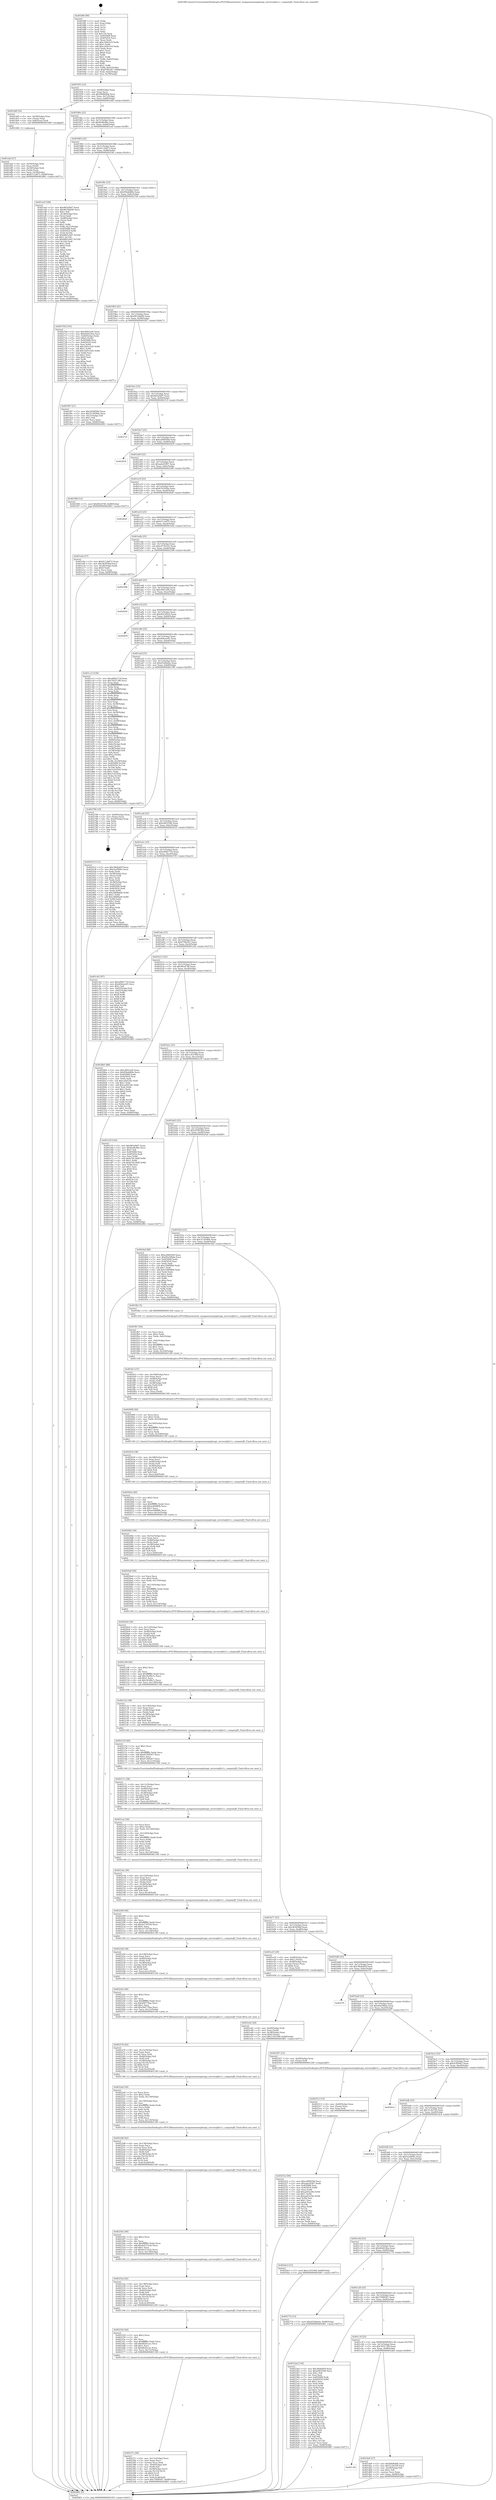 digraph "0x4018f0" {
  label = "0x4018f0 (/mnt/c/Users/mathe/Desktop/tcc/POCII/binaries/extr_mongooseexamplesapi_serversqlite3.c_computeJD_Final-ollvm.out::main(0))"
  labelloc = "t"
  node[shape=record]

  Entry [label="",width=0.3,height=0.3,shape=circle,fillcolor=black,style=filled]
  "0x401953" [label="{
     0x401953 [23]\l
     | [instrs]\l
     &nbsp;&nbsp;0x401953 \<+3\>: mov -0x68(%rbp),%eax\l
     &nbsp;&nbsp;0x401956 \<+2\>: mov %eax,%ecx\l
     &nbsp;&nbsp;0x401958 \<+6\>: sub $0x84bfb46b,%ecx\l
     &nbsp;&nbsp;0x40195e \<+3\>: mov %eax,-0x7c(%rbp)\l
     &nbsp;&nbsp;0x401961 \<+3\>: mov %ecx,-0x80(%rbp)\l
     &nbsp;&nbsp;0x401964 \<+6\>: je 0000000000401ddf \<main+0x4ef\>\l
  }"]
  "0x401ddf" [label="{
     0x401ddf [16]\l
     | [instrs]\l
     &nbsp;&nbsp;0x401ddf \<+4\>: mov -0x58(%rbp),%rax\l
     &nbsp;&nbsp;0x401de3 \<+3\>: mov (%rax),%rax\l
     &nbsp;&nbsp;0x401de6 \<+4\>: mov 0x8(%rax),%rdi\l
     &nbsp;&nbsp;0x401dea \<+5\>: call 0000000000401060 \<atoi@plt\>\l
     | [calls]\l
     &nbsp;&nbsp;0x401060 \{1\} (unknown)\l
  }"]
  "0x40196a" [label="{
     0x40196a [25]\l
     | [instrs]\l
     &nbsp;&nbsp;0x40196a \<+5\>: jmp 000000000040196f \<main+0x7f\>\l
     &nbsp;&nbsp;0x40196f \<+3\>: mov -0x7c(%rbp),%eax\l
     &nbsp;&nbsp;0x401972 \<+5\>: sub $0x8edfc86e,%eax\l
     &nbsp;&nbsp;0x401977 \<+6\>: mov %eax,-0x84(%rbp)\l
     &nbsp;&nbsp;0x40197d \<+6\>: je 0000000000401eef \<main+0x5ff\>\l
  }"]
  Exit [label="",width=0.3,height=0.3,shape=circle,fillcolor=black,style=filled,peripheries=2]
  "0x401eef" [label="{
     0x401eef [168]\l
     | [instrs]\l
     &nbsp;&nbsp;0x401eef \<+5\>: mov $0x965e0bf7,%eax\l
     &nbsp;&nbsp;0x401ef4 \<+5\>: mov $0x9633bb90,%ecx\l
     &nbsp;&nbsp;0x401ef9 \<+2\>: mov $0x1,%dl\l
     &nbsp;&nbsp;0x401efb \<+4\>: mov -0x38(%rbp),%rsi\l
     &nbsp;&nbsp;0x401eff \<+2\>: mov (%rsi),%edi\l
     &nbsp;&nbsp;0x401f01 \<+4\>: mov -0x48(%rbp),%rsi\l
     &nbsp;&nbsp;0x401f05 \<+2\>: cmp (%rsi),%edi\l
     &nbsp;&nbsp;0x401f07 \<+4\>: setl %r8b\l
     &nbsp;&nbsp;0x401f0b \<+4\>: and $0x1,%r8b\l
     &nbsp;&nbsp;0x401f0f \<+4\>: mov %r8b,-0x21(%rbp)\l
     &nbsp;&nbsp;0x401f13 \<+7\>: mov 0x405068,%edi\l
     &nbsp;&nbsp;0x401f1a \<+8\>: mov 0x405054,%r9d\l
     &nbsp;&nbsp;0x401f22 \<+3\>: mov %edi,%r10d\l
     &nbsp;&nbsp;0x401f25 \<+7\>: add $0x6805c9d7,%r10d\l
     &nbsp;&nbsp;0x401f2c \<+4\>: sub $0x1,%r10d\l
     &nbsp;&nbsp;0x401f30 \<+7\>: sub $0x6805c9d7,%r10d\l
     &nbsp;&nbsp;0x401f37 \<+4\>: imul %r10d,%edi\l
     &nbsp;&nbsp;0x401f3b \<+3\>: and $0x1,%edi\l
     &nbsp;&nbsp;0x401f3e \<+3\>: cmp $0x0,%edi\l
     &nbsp;&nbsp;0x401f41 \<+4\>: sete %r8b\l
     &nbsp;&nbsp;0x401f45 \<+4\>: cmp $0xa,%r9d\l
     &nbsp;&nbsp;0x401f49 \<+4\>: setl %r11b\l
     &nbsp;&nbsp;0x401f4d \<+3\>: mov %r8b,%bl\l
     &nbsp;&nbsp;0x401f50 \<+3\>: xor $0xff,%bl\l
     &nbsp;&nbsp;0x401f53 \<+3\>: mov %r11b,%r14b\l
     &nbsp;&nbsp;0x401f56 \<+4\>: xor $0xff,%r14b\l
     &nbsp;&nbsp;0x401f5a \<+3\>: xor $0x1,%dl\l
     &nbsp;&nbsp;0x401f5d \<+3\>: mov %bl,%r15b\l
     &nbsp;&nbsp;0x401f60 \<+4\>: and $0xff,%r15b\l
     &nbsp;&nbsp;0x401f64 \<+3\>: and %dl,%r8b\l
     &nbsp;&nbsp;0x401f67 \<+3\>: mov %r14b,%r12b\l
     &nbsp;&nbsp;0x401f6a \<+4\>: and $0xff,%r12b\l
     &nbsp;&nbsp;0x401f6e \<+3\>: and %dl,%r11b\l
     &nbsp;&nbsp;0x401f71 \<+3\>: or %r8b,%r15b\l
     &nbsp;&nbsp;0x401f74 \<+3\>: or %r11b,%r12b\l
     &nbsp;&nbsp;0x401f77 \<+3\>: xor %r12b,%r15b\l
     &nbsp;&nbsp;0x401f7a \<+3\>: or %r14b,%bl\l
     &nbsp;&nbsp;0x401f7d \<+3\>: xor $0xff,%bl\l
     &nbsp;&nbsp;0x401f80 \<+3\>: or $0x1,%dl\l
     &nbsp;&nbsp;0x401f83 \<+2\>: and %dl,%bl\l
     &nbsp;&nbsp;0x401f85 \<+3\>: or %bl,%r15b\l
     &nbsp;&nbsp;0x401f88 \<+4\>: test $0x1,%r15b\l
     &nbsp;&nbsp;0x401f8c \<+3\>: cmovne %ecx,%eax\l
     &nbsp;&nbsp;0x401f8f \<+3\>: mov %eax,-0x68(%rbp)\l
     &nbsp;&nbsp;0x401f92 \<+5\>: jmp 0000000000402861 \<main+0xf71\>\l
  }"]
  "0x401983" [label="{
     0x401983 [25]\l
     | [instrs]\l
     &nbsp;&nbsp;0x401983 \<+5\>: jmp 0000000000401988 \<main+0x98\>\l
     &nbsp;&nbsp;0x401988 \<+3\>: mov -0x7c(%rbp),%eax\l
     &nbsp;&nbsp;0x40198b \<+5\>: sub $0x9112b873,%eax\l
     &nbsp;&nbsp;0x401990 \<+6\>: mov %eax,-0x88(%rbp)\l
     &nbsp;&nbsp;0x401996 \<+6\>: je 000000000040258c \<main+0xc9c\>\l
  }"]
  "0x402522" [label="{
     0x402522 [94]\l
     | [instrs]\l
     &nbsp;&nbsp;0x402522 \<+5\>: mov $0xa280059d,%ecx\l
     &nbsp;&nbsp;0x402527 \<+5\>: mov $0xaab24587,%edx\l
     &nbsp;&nbsp;0x40252c \<+7\>: mov 0x405068,%esi\l
     &nbsp;&nbsp;0x402533 \<+8\>: mov 0x405054,%r8d\l
     &nbsp;&nbsp;0x40253b \<+3\>: mov %esi,%r9d\l
     &nbsp;&nbsp;0x40253e \<+7\>: add $0xae63e29e,%r9d\l
     &nbsp;&nbsp;0x402545 \<+4\>: sub $0x1,%r9d\l
     &nbsp;&nbsp;0x402549 \<+7\>: sub $0xae63e29e,%r9d\l
     &nbsp;&nbsp;0x402550 \<+4\>: imul %r9d,%esi\l
     &nbsp;&nbsp;0x402554 \<+3\>: and $0x1,%esi\l
     &nbsp;&nbsp;0x402557 \<+3\>: cmp $0x0,%esi\l
     &nbsp;&nbsp;0x40255a \<+4\>: sete %r10b\l
     &nbsp;&nbsp;0x40255e \<+4\>: cmp $0xa,%r8d\l
     &nbsp;&nbsp;0x402562 \<+4\>: setl %r11b\l
     &nbsp;&nbsp;0x402566 \<+3\>: mov %r10b,%bl\l
     &nbsp;&nbsp;0x402569 \<+3\>: and %r11b,%bl\l
     &nbsp;&nbsp;0x40256c \<+3\>: xor %r11b,%r10b\l
     &nbsp;&nbsp;0x40256f \<+3\>: or %r10b,%bl\l
     &nbsp;&nbsp;0x402572 \<+3\>: test $0x1,%bl\l
     &nbsp;&nbsp;0x402575 \<+3\>: cmovne %edx,%ecx\l
     &nbsp;&nbsp;0x402578 \<+3\>: mov %ecx,-0x68(%rbp)\l
     &nbsp;&nbsp;0x40257b \<+5\>: jmp 0000000000402861 \<main+0xf71\>\l
  }"]
  "0x40258c" [label="{
     0x40258c\l
  }", style=dashed]
  "0x40199c" [label="{
     0x40199c [25]\l
     | [instrs]\l
     &nbsp;&nbsp;0x40199c \<+5\>: jmp 00000000004019a1 \<main+0xb1\>\l
     &nbsp;&nbsp;0x4019a1 \<+3\>: mov -0x7c(%rbp),%eax\l
     &nbsp;&nbsp;0x4019a4 \<+5\>: sub $0x95bddb9e,%eax\l
     &nbsp;&nbsp;0x4019a9 \<+6\>: mov %eax,-0x8c(%rbp)\l
     &nbsp;&nbsp;0x4019af \<+6\>: je 000000000040270d \<main+0xe1d\>\l
  }"]
  "0x402513" [label="{
     0x402513 [15]\l
     | [instrs]\l
     &nbsp;&nbsp;0x402513 \<+4\>: mov -0x40(%rbp),%rax\l
     &nbsp;&nbsp;0x402517 \<+3\>: mov (%rax),%rax\l
     &nbsp;&nbsp;0x40251a \<+3\>: mov %rax,%rdi\l
     &nbsp;&nbsp;0x40251d \<+5\>: call 0000000000401030 \<free@plt\>\l
     | [calls]\l
     &nbsp;&nbsp;0x401030 \{1\} (unknown)\l
  }"]
  "0x40270d" [label="{
     0x40270d [103]\l
     | [instrs]\l
     &nbsp;&nbsp;0x40270d \<+5\>: mov $0xcf001ed4,%eax\l
     &nbsp;&nbsp;0x402712 \<+5\>: mov $0x644419ea,%ecx\l
     &nbsp;&nbsp;0x402717 \<+4\>: mov -0x60(%rbp),%rdx\l
     &nbsp;&nbsp;0x40271b \<+6\>: movl $0x0,(%rdx)\l
     &nbsp;&nbsp;0x402721 \<+7\>: mov 0x405068,%esi\l
     &nbsp;&nbsp;0x402728 \<+7\>: mov 0x405054,%edi\l
     &nbsp;&nbsp;0x40272f \<+3\>: mov %esi,%r8d\l
     &nbsp;&nbsp;0x402732 \<+7\>: sub $0x1b01e3d5,%r8d\l
     &nbsp;&nbsp;0x402739 \<+4\>: sub $0x1,%r8d\l
     &nbsp;&nbsp;0x40273d \<+7\>: add $0x1b01e3d5,%r8d\l
     &nbsp;&nbsp;0x402744 \<+4\>: imul %r8d,%esi\l
     &nbsp;&nbsp;0x402748 \<+3\>: and $0x1,%esi\l
     &nbsp;&nbsp;0x40274b \<+3\>: cmp $0x0,%esi\l
     &nbsp;&nbsp;0x40274e \<+4\>: sete %r9b\l
     &nbsp;&nbsp;0x402752 \<+3\>: cmp $0xa,%edi\l
     &nbsp;&nbsp;0x402755 \<+4\>: setl %r10b\l
     &nbsp;&nbsp;0x402759 \<+3\>: mov %r9b,%r11b\l
     &nbsp;&nbsp;0x40275c \<+3\>: and %r10b,%r11b\l
     &nbsp;&nbsp;0x40275f \<+3\>: xor %r10b,%r9b\l
     &nbsp;&nbsp;0x402762 \<+3\>: or %r9b,%r11b\l
     &nbsp;&nbsp;0x402765 \<+4\>: test $0x1,%r11b\l
     &nbsp;&nbsp;0x402769 \<+3\>: cmovne %ecx,%eax\l
     &nbsp;&nbsp;0x40276c \<+3\>: mov %eax,-0x68(%rbp)\l
     &nbsp;&nbsp;0x40276f \<+5\>: jmp 0000000000402861 \<main+0xf71\>\l
  }"]
  "0x4019b5" [label="{
     0x4019b5 [25]\l
     | [instrs]\l
     &nbsp;&nbsp;0x4019b5 \<+5\>: jmp 00000000004019ba \<main+0xca\>\l
     &nbsp;&nbsp;0x4019ba \<+3\>: mov -0x7c(%rbp),%eax\l
     &nbsp;&nbsp;0x4019bd \<+5\>: sub $0x9633bb90,%eax\l
     &nbsp;&nbsp;0x4019c2 \<+6\>: mov %eax,-0x90(%rbp)\l
     &nbsp;&nbsp;0x4019c8 \<+6\>: je 0000000000401f97 \<main+0x6a7\>\l
  }"]
  "0x40237c" [label="{
     0x40237c [49]\l
     | [instrs]\l
     &nbsp;&nbsp;0x40237c \<+6\>: mov -0x13c(%rbp),%ecx\l
     &nbsp;&nbsp;0x402382 \<+3\>: imul %eax,%ecx\l
     &nbsp;&nbsp;0x402385 \<+3\>: movslq %ecx,%rdi\l
     &nbsp;&nbsp;0x402388 \<+4\>: mov -0x40(%rbp),%r8\l
     &nbsp;&nbsp;0x40238c \<+3\>: mov (%r8),%r8\l
     &nbsp;&nbsp;0x40238f \<+4\>: mov -0x38(%rbp),%r10\l
     &nbsp;&nbsp;0x402393 \<+3\>: movslq (%r10),%r10\l
     &nbsp;&nbsp;0x402396 \<+4\>: shl $0x6,%r10\l
     &nbsp;&nbsp;0x40239a \<+3\>: add %r10,%r8\l
     &nbsp;&nbsp;0x40239d \<+4\>: mov %rdi,0x38(%r8)\l
     &nbsp;&nbsp;0x4023a1 \<+7\>: movl $0x756f9587,-0x68(%rbp)\l
     &nbsp;&nbsp;0x4023a8 \<+5\>: jmp 0000000000402861 \<main+0xf71\>\l
  }"]
  "0x401f97" [label="{
     0x401f97 [27]\l
     | [instrs]\l
     &nbsp;&nbsp;0x401f97 \<+5\>: mov $0x2d5f658d,%eax\l
     &nbsp;&nbsp;0x401f9c \<+5\>: mov $0x3118589e,%ecx\l
     &nbsp;&nbsp;0x401fa1 \<+3\>: mov -0x21(%rbp),%dl\l
     &nbsp;&nbsp;0x401fa4 \<+3\>: test $0x1,%dl\l
     &nbsp;&nbsp;0x401fa7 \<+3\>: cmovne %ecx,%eax\l
     &nbsp;&nbsp;0x401faa \<+3\>: mov %eax,-0x68(%rbp)\l
     &nbsp;&nbsp;0x401fad \<+5\>: jmp 0000000000402861 \<main+0xf71\>\l
  }"]
  "0x4019ce" [label="{
     0x4019ce [25]\l
     | [instrs]\l
     &nbsp;&nbsp;0x4019ce \<+5\>: jmp 00000000004019d3 \<main+0xe3\>\l
     &nbsp;&nbsp;0x4019d3 \<+3\>: mov -0x7c(%rbp),%eax\l
     &nbsp;&nbsp;0x4019d6 \<+5\>: sub $0x965e0bf7,%eax\l
     &nbsp;&nbsp;0x4019db \<+6\>: mov %eax,-0x94(%rbp)\l
     &nbsp;&nbsp;0x4019e1 \<+6\>: je 00000000004027cf \<main+0xedf\>\l
  }"]
  "0x402354" [label="{
     0x402354 [40]\l
     | [instrs]\l
     &nbsp;&nbsp;0x402354 \<+5\>: mov $0x2,%ecx\l
     &nbsp;&nbsp;0x402359 \<+1\>: cltd\l
     &nbsp;&nbsp;0x40235a \<+2\>: idiv %ecx\l
     &nbsp;&nbsp;0x40235c \<+6\>: imul $0xfffffffe,%edx,%ecx\l
     &nbsp;&nbsp;0x402362 \<+6\>: add $0x682bccac,%ecx\l
     &nbsp;&nbsp;0x402368 \<+3\>: add $0x1,%ecx\l
     &nbsp;&nbsp;0x40236b \<+6\>: sub $0x682bccac,%ecx\l
     &nbsp;&nbsp;0x402371 \<+6\>: mov %ecx,-0x13c(%rbp)\l
     &nbsp;&nbsp;0x402377 \<+5\>: call 0000000000401160 \<next_i\>\l
     | [calls]\l
     &nbsp;&nbsp;0x401160 \{1\} (/mnt/c/Users/mathe/Desktop/tcc/POCII/binaries/extr_mongooseexamplesapi_serversqlite3.c_computeJD_Final-ollvm.out::next_i)\l
  }"]
  "0x4027cf" [label="{
     0x4027cf\l
  }", style=dashed]
  "0x4019e7" [label="{
     0x4019e7 [25]\l
     | [instrs]\l
     &nbsp;&nbsp;0x4019e7 \<+5\>: jmp 00000000004019ec \<main+0xfc\>\l
     &nbsp;&nbsp;0x4019ec \<+3\>: mov -0x7c(%rbp),%eax\l
     &nbsp;&nbsp;0x4019ef \<+5\>: sub $0xa280059d,%eax\l
     &nbsp;&nbsp;0x4019f4 \<+6\>: mov %eax,-0x98(%rbp)\l
     &nbsp;&nbsp;0x4019fa \<+6\>: je 0000000000402818 \<main+0xf28\>\l
  }"]
  "0x40232a" [label="{
     0x40232a [42]\l
     | [instrs]\l
     &nbsp;&nbsp;0x40232a \<+6\>: mov -0x138(%rbp),%ecx\l
     &nbsp;&nbsp;0x402330 \<+3\>: imul %eax,%ecx\l
     &nbsp;&nbsp;0x402333 \<+3\>: movslq %ecx,%rdi\l
     &nbsp;&nbsp;0x402336 \<+4\>: mov -0x40(%rbp),%r8\l
     &nbsp;&nbsp;0x40233a \<+3\>: mov (%r8),%r8\l
     &nbsp;&nbsp;0x40233d \<+4\>: mov -0x38(%rbp),%r10\l
     &nbsp;&nbsp;0x402341 \<+3\>: movslq (%r10),%r10\l
     &nbsp;&nbsp;0x402344 \<+4\>: shl $0x6,%r10\l
     &nbsp;&nbsp;0x402348 \<+3\>: add %r10,%r8\l
     &nbsp;&nbsp;0x40234b \<+4\>: mov %rdi,0x30(%r8)\l
     &nbsp;&nbsp;0x40234f \<+5\>: call 0000000000401160 \<next_i\>\l
     | [calls]\l
     &nbsp;&nbsp;0x401160 \{1\} (/mnt/c/Users/mathe/Desktop/tcc/POCII/binaries/extr_mongooseexamplesapi_serversqlite3.c_computeJD_Final-ollvm.out::next_i)\l
  }"]
  "0x402818" [label="{
     0x402818\l
  }", style=dashed]
  "0x401a00" [label="{
     0x401a00 [25]\l
     | [instrs]\l
     &nbsp;&nbsp;0x401a00 \<+5\>: jmp 0000000000401a05 \<main+0x115\>\l
     &nbsp;&nbsp;0x401a05 \<+3\>: mov -0x7c(%rbp),%eax\l
     &nbsp;&nbsp;0x401a08 \<+5\>: sub $0xaab24587,%eax\l
     &nbsp;&nbsp;0x401a0d \<+6\>: mov %eax,-0x9c(%rbp)\l
     &nbsp;&nbsp;0x401a13 \<+6\>: je 0000000000402580 \<main+0xc90\>\l
  }"]
  "0x402302" [label="{
     0x402302 [40]\l
     | [instrs]\l
     &nbsp;&nbsp;0x402302 \<+5\>: mov $0x2,%ecx\l
     &nbsp;&nbsp;0x402307 \<+1\>: cltd\l
     &nbsp;&nbsp;0x402308 \<+2\>: idiv %ecx\l
     &nbsp;&nbsp;0x40230a \<+6\>: imul $0xfffffffe,%edx,%ecx\l
     &nbsp;&nbsp;0x402310 \<+6\>: add $0xbe511b3e,%ecx\l
     &nbsp;&nbsp;0x402316 \<+3\>: add $0x1,%ecx\l
     &nbsp;&nbsp;0x402319 \<+6\>: sub $0xbe511b3e,%ecx\l
     &nbsp;&nbsp;0x40231f \<+6\>: mov %ecx,-0x138(%rbp)\l
     &nbsp;&nbsp;0x402325 \<+5\>: call 0000000000401160 \<next_i\>\l
     | [calls]\l
     &nbsp;&nbsp;0x401160 \{1\} (/mnt/c/Users/mathe/Desktop/tcc/POCII/binaries/extr_mongooseexamplesapi_serversqlite3.c_computeJD_Final-ollvm.out::next_i)\l
  }"]
  "0x402580" [label="{
     0x402580 [12]\l
     | [instrs]\l
     &nbsp;&nbsp;0x402580 \<+7\>: movl $0x90cd748,-0x68(%rbp)\l
     &nbsp;&nbsp;0x402587 \<+5\>: jmp 0000000000402861 \<main+0xf71\>\l
  }"]
  "0x401a19" [label="{
     0x401a19 [25]\l
     | [instrs]\l
     &nbsp;&nbsp;0x401a19 \<+5\>: jmp 0000000000401a1e \<main+0x12e\>\l
     &nbsp;&nbsp;0x401a1e \<+3\>: mov -0x7c(%rbp),%eax\l
     &nbsp;&nbsp;0x401a21 \<+5\>: sub $0xb741828a,%eax\l
     &nbsp;&nbsp;0x401a26 \<+6\>: mov %eax,-0xa0(%rbp)\l
     &nbsp;&nbsp;0x401a2c \<+6\>: je 00000000004026a9 \<main+0xdb9\>\l
  }"]
  "0x4022d8" [label="{
     0x4022d8 [42]\l
     | [instrs]\l
     &nbsp;&nbsp;0x4022d8 \<+6\>: mov -0x134(%rbp),%ecx\l
     &nbsp;&nbsp;0x4022de \<+3\>: imul %eax,%ecx\l
     &nbsp;&nbsp;0x4022e1 \<+3\>: movslq %ecx,%rdi\l
     &nbsp;&nbsp;0x4022e4 \<+4\>: mov -0x40(%rbp),%r8\l
     &nbsp;&nbsp;0x4022e8 \<+3\>: mov (%r8),%r8\l
     &nbsp;&nbsp;0x4022eb \<+4\>: mov -0x38(%rbp),%r10\l
     &nbsp;&nbsp;0x4022ef \<+3\>: movslq (%r10),%r10\l
     &nbsp;&nbsp;0x4022f2 \<+4\>: shl $0x6,%r10\l
     &nbsp;&nbsp;0x4022f6 \<+3\>: add %r10,%r8\l
     &nbsp;&nbsp;0x4022f9 \<+4\>: mov %rdi,0x28(%r8)\l
     &nbsp;&nbsp;0x4022fd \<+5\>: call 0000000000401160 \<next_i\>\l
     | [calls]\l
     &nbsp;&nbsp;0x401160 \{1\} (/mnt/c/Users/mathe/Desktop/tcc/POCII/binaries/extr_mongooseexamplesapi_serversqlite3.c_computeJD_Final-ollvm.out::next_i)\l
  }"]
  "0x4026a9" [label="{
     0x4026a9\l
  }", style=dashed]
  "0x401a32" [label="{
     0x401a32 [25]\l
     | [instrs]\l
     &nbsp;&nbsp;0x401a32 \<+5\>: jmp 0000000000401a37 \<main+0x147\>\l
     &nbsp;&nbsp;0x401a37 \<+3\>: mov -0x7c(%rbp),%eax\l
     &nbsp;&nbsp;0x401a3a \<+5\>: sub $0xb7c1a875,%eax\l
     &nbsp;&nbsp;0x401a3f \<+6\>: mov %eax,-0xa4(%rbp)\l
     &nbsp;&nbsp;0x401a45 \<+6\>: je 0000000000401e0a \<main+0x51a\>\l
  }"]
  "0x4022a0" [label="{
     0x4022a0 [56]\l
     | [instrs]\l
     &nbsp;&nbsp;0x4022a0 \<+2\>: xor %ecx,%ecx\l
     &nbsp;&nbsp;0x4022a2 \<+5\>: mov $0x2,%edx\l
     &nbsp;&nbsp;0x4022a7 \<+6\>: mov %edx,-0x130(%rbp)\l
     &nbsp;&nbsp;0x4022ad \<+1\>: cltd\l
     &nbsp;&nbsp;0x4022ae \<+6\>: mov -0x130(%rbp),%esi\l
     &nbsp;&nbsp;0x4022b4 \<+2\>: idiv %esi\l
     &nbsp;&nbsp;0x4022b6 \<+6\>: imul $0xfffffffe,%edx,%edx\l
     &nbsp;&nbsp;0x4022bc \<+3\>: mov %ecx,%r9d\l
     &nbsp;&nbsp;0x4022bf \<+3\>: sub %edx,%r9d\l
     &nbsp;&nbsp;0x4022c2 \<+2\>: mov %ecx,%edx\l
     &nbsp;&nbsp;0x4022c4 \<+3\>: sub $0x1,%edx\l
     &nbsp;&nbsp;0x4022c7 \<+3\>: add %edx,%r9d\l
     &nbsp;&nbsp;0x4022ca \<+3\>: sub %r9d,%ecx\l
     &nbsp;&nbsp;0x4022cd \<+6\>: mov %ecx,-0x134(%rbp)\l
     &nbsp;&nbsp;0x4022d3 \<+5\>: call 0000000000401160 \<next_i\>\l
     | [calls]\l
     &nbsp;&nbsp;0x401160 \{1\} (/mnt/c/Users/mathe/Desktop/tcc/POCII/binaries/extr_mongooseexamplesapi_serversqlite3.c_computeJD_Final-ollvm.out::next_i)\l
  }"]
  "0x401e0a" [label="{
     0x401e0a [27]\l
     | [instrs]\l
     &nbsp;&nbsp;0x401e0a \<+5\>: mov $0x9112b873,%eax\l
     &nbsp;&nbsp;0x401e0f \<+5\>: mov $0x383958af,%ecx\l
     &nbsp;&nbsp;0x401e14 \<+3\>: mov -0x28(%rbp),%edx\l
     &nbsp;&nbsp;0x401e17 \<+3\>: cmp $0x0,%edx\l
     &nbsp;&nbsp;0x401e1a \<+3\>: cmove %ecx,%eax\l
     &nbsp;&nbsp;0x401e1d \<+3\>: mov %eax,-0x68(%rbp)\l
     &nbsp;&nbsp;0x401e20 \<+5\>: jmp 0000000000402861 \<main+0xf71\>\l
  }"]
  "0x401a4b" [label="{
     0x401a4b [25]\l
     | [instrs]\l
     &nbsp;&nbsp;0x401a4b \<+5\>: jmp 0000000000401a50 \<main+0x160\>\l
     &nbsp;&nbsp;0x401a50 \<+3\>: mov -0x7c(%rbp),%eax\l
     &nbsp;&nbsp;0x401a53 \<+5\>: sub $0xc073b103,%eax\l
     &nbsp;&nbsp;0x401a58 \<+6\>: mov %eax,-0xa8(%rbp)\l
     &nbsp;&nbsp;0x401a5e \<+6\>: je 0000000000402598 \<main+0xca8\>\l
  }"]
  "0x402276" [label="{
     0x402276 [42]\l
     | [instrs]\l
     &nbsp;&nbsp;0x402276 \<+6\>: mov -0x12c(%rbp),%ecx\l
     &nbsp;&nbsp;0x40227c \<+3\>: imul %eax,%ecx\l
     &nbsp;&nbsp;0x40227f \<+3\>: movslq %ecx,%rdi\l
     &nbsp;&nbsp;0x402282 \<+4\>: mov -0x40(%rbp),%r8\l
     &nbsp;&nbsp;0x402286 \<+3\>: mov (%r8),%r8\l
     &nbsp;&nbsp;0x402289 \<+4\>: mov -0x38(%rbp),%r10\l
     &nbsp;&nbsp;0x40228d \<+3\>: movslq (%r10),%r10\l
     &nbsp;&nbsp;0x402290 \<+4\>: shl $0x6,%r10\l
     &nbsp;&nbsp;0x402294 \<+3\>: add %r10,%r8\l
     &nbsp;&nbsp;0x402297 \<+4\>: mov %rdi,0x20(%r8)\l
     &nbsp;&nbsp;0x40229b \<+5\>: call 0000000000401160 \<next_i\>\l
     | [calls]\l
     &nbsp;&nbsp;0x401160 \{1\} (/mnt/c/Users/mathe/Desktop/tcc/POCII/binaries/extr_mongooseexamplesapi_serversqlite3.c_computeJD_Final-ollvm.out::next_i)\l
  }"]
  "0x402598" [label="{
     0x402598\l
  }", style=dashed]
  "0x401a64" [label="{
     0x401a64 [25]\l
     | [instrs]\l
     &nbsp;&nbsp;0x401a64 \<+5\>: jmp 0000000000401a69 \<main+0x179\>\l
     &nbsp;&nbsp;0x401a69 \<+3\>: mov -0x7c(%rbp),%eax\l
     &nbsp;&nbsp;0x401a6c \<+5\>: sub $0xcf001ed4,%eax\l
     &nbsp;&nbsp;0x401a71 \<+6\>: mov %eax,-0xac(%rbp)\l
     &nbsp;&nbsp;0x401a77 \<+6\>: je 0000000000402850 \<main+0xf60\>\l
  }"]
  "0x40224e" [label="{
     0x40224e [40]\l
     | [instrs]\l
     &nbsp;&nbsp;0x40224e \<+5\>: mov $0x2,%ecx\l
     &nbsp;&nbsp;0x402253 \<+1\>: cltd\l
     &nbsp;&nbsp;0x402254 \<+2\>: idiv %ecx\l
     &nbsp;&nbsp;0x402256 \<+6\>: imul $0xfffffffe,%edx,%ecx\l
     &nbsp;&nbsp;0x40225c \<+6\>: sub $0x264779ae,%ecx\l
     &nbsp;&nbsp;0x402262 \<+3\>: add $0x1,%ecx\l
     &nbsp;&nbsp;0x402265 \<+6\>: add $0x264779ae,%ecx\l
     &nbsp;&nbsp;0x40226b \<+6\>: mov %ecx,-0x12c(%rbp)\l
     &nbsp;&nbsp;0x402271 \<+5\>: call 0000000000401160 \<next_i\>\l
     | [calls]\l
     &nbsp;&nbsp;0x401160 \{1\} (/mnt/c/Users/mathe/Desktop/tcc/POCII/binaries/extr_mongooseexamplesapi_serversqlite3.c_computeJD_Final-ollvm.out::next_i)\l
  }"]
  "0x402850" [label="{
     0x402850\l
  }", style=dashed]
  "0x401a7d" [label="{
     0x401a7d [25]\l
     | [instrs]\l
     &nbsp;&nbsp;0x401a7d \<+5\>: jmp 0000000000401a82 \<main+0x192\>\l
     &nbsp;&nbsp;0x401a82 \<+3\>: mov -0x7c(%rbp),%eax\l
     &nbsp;&nbsp;0x401a85 \<+5\>: sub $0xd023d2e4,%eax\l
     &nbsp;&nbsp;0x401a8a \<+6\>: mov %eax,-0xb0(%rbp)\l
     &nbsp;&nbsp;0x401a90 \<+6\>: je 000000000040283f \<main+0xf4f\>\l
  }"]
  "0x402228" [label="{
     0x402228 [38]\l
     | [instrs]\l
     &nbsp;&nbsp;0x402228 \<+6\>: mov -0x128(%rbp),%ecx\l
     &nbsp;&nbsp;0x40222e \<+3\>: imul %eax,%ecx\l
     &nbsp;&nbsp;0x402231 \<+4\>: mov -0x40(%rbp),%rdi\l
     &nbsp;&nbsp;0x402235 \<+3\>: mov (%rdi),%rdi\l
     &nbsp;&nbsp;0x402238 \<+4\>: mov -0x38(%rbp),%r8\l
     &nbsp;&nbsp;0x40223c \<+3\>: movslq (%r8),%r8\l
     &nbsp;&nbsp;0x40223f \<+4\>: shl $0x6,%r8\l
     &nbsp;&nbsp;0x402243 \<+3\>: add %r8,%rdi\l
     &nbsp;&nbsp;0x402246 \<+3\>: mov %ecx,0x1c(%rdi)\l
     &nbsp;&nbsp;0x402249 \<+5\>: call 0000000000401160 \<next_i\>\l
     | [calls]\l
     &nbsp;&nbsp;0x401160 \{1\} (/mnt/c/Users/mathe/Desktop/tcc/POCII/binaries/extr_mongooseexamplesapi_serversqlite3.c_computeJD_Final-ollvm.out::next_i)\l
  }"]
  "0x40283f" [label="{
     0x40283f\l
  }", style=dashed]
  "0x401a96" [label="{
     0x401a96 [25]\l
     | [instrs]\l
     &nbsp;&nbsp;0x401a96 \<+5\>: jmp 0000000000401a9b \<main+0x1ab\>\l
     &nbsp;&nbsp;0x401a9b \<+3\>: mov -0x7c(%rbp),%eax\l
     &nbsp;&nbsp;0x401a9e \<+5\>: sub $0xd04eee45,%eax\l
     &nbsp;&nbsp;0x401aa3 \<+6\>: mov %eax,-0xb4(%rbp)\l
     &nbsp;&nbsp;0x401aa9 \<+6\>: je 0000000000401cc3 \<main+0x3d3\>\l
  }"]
  "0x402200" [label="{
     0x402200 [40]\l
     | [instrs]\l
     &nbsp;&nbsp;0x402200 \<+5\>: mov $0x2,%ecx\l
     &nbsp;&nbsp;0x402205 \<+1\>: cltd\l
     &nbsp;&nbsp;0x402206 \<+2\>: idiv %ecx\l
     &nbsp;&nbsp;0x402208 \<+6\>: imul $0xfffffffe,%edx,%ecx\l
     &nbsp;&nbsp;0x40220e \<+6\>: sub $0x2e730704,%ecx\l
     &nbsp;&nbsp;0x402214 \<+3\>: add $0x1,%ecx\l
     &nbsp;&nbsp;0x402217 \<+6\>: add $0x2e730704,%ecx\l
     &nbsp;&nbsp;0x40221d \<+6\>: mov %ecx,-0x128(%rbp)\l
     &nbsp;&nbsp;0x402223 \<+5\>: call 0000000000401160 \<next_i\>\l
     | [calls]\l
     &nbsp;&nbsp;0x401160 \{1\} (/mnt/c/Users/mathe/Desktop/tcc/POCII/binaries/extr_mongooseexamplesapi_serversqlite3.c_computeJD_Final-ollvm.out::next_i)\l
  }"]
  "0x401cc3" [label="{
     0x401cc3 [230]\l
     | [instrs]\l
     &nbsp;&nbsp;0x401cc3 \<+5\>: mov $0xe89d1718,%eax\l
     &nbsp;&nbsp;0x401cc8 \<+5\>: mov $0x783273f0,%ecx\l
     &nbsp;&nbsp;0x401ccd \<+3\>: mov %rsp,%rdx\l
     &nbsp;&nbsp;0x401cd0 \<+4\>: add $0xfffffffffffffff0,%rdx\l
     &nbsp;&nbsp;0x401cd4 \<+3\>: mov %rdx,%rsp\l
     &nbsp;&nbsp;0x401cd7 \<+4\>: mov %rdx,-0x60(%rbp)\l
     &nbsp;&nbsp;0x401cdb \<+3\>: mov %rsp,%rdx\l
     &nbsp;&nbsp;0x401cde \<+4\>: add $0xfffffffffffffff0,%rdx\l
     &nbsp;&nbsp;0x401ce2 \<+3\>: mov %rdx,%rsp\l
     &nbsp;&nbsp;0x401ce5 \<+3\>: mov %rsp,%rsi\l
     &nbsp;&nbsp;0x401ce8 \<+4\>: add $0xfffffffffffffff0,%rsi\l
     &nbsp;&nbsp;0x401cec \<+3\>: mov %rsi,%rsp\l
     &nbsp;&nbsp;0x401cef \<+4\>: mov %rsi,-0x58(%rbp)\l
     &nbsp;&nbsp;0x401cf3 \<+3\>: mov %rsp,%rsi\l
     &nbsp;&nbsp;0x401cf6 \<+4\>: add $0xfffffffffffffff0,%rsi\l
     &nbsp;&nbsp;0x401cfa \<+3\>: mov %rsi,%rsp\l
     &nbsp;&nbsp;0x401cfd \<+4\>: mov %rsi,-0x50(%rbp)\l
     &nbsp;&nbsp;0x401d01 \<+3\>: mov %rsp,%rsi\l
     &nbsp;&nbsp;0x401d04 \<+4\>: add $0xfffffffffffffff0,%rsi\l
     &nbsp;&nbsp;0x401d08 \<+3\>: mov %rsi,%rsp\l
     &nbsp;&nbsp;0x401d0b \<+4\>: mov %rsi,-0x48(%rbp)\l
     &nbsp;&nbsp;0x401d0f \<+3\>: mov %rsp,%rsi\l
     &nbsp;&nbsp;0x401d12 \<+4\>: add $0xfffffffffffffff0,%rsi\l
     &nbsp;&nbsp;0x401d16 \<+3\>: mov %rsi,%rsp\l
     &nbsp;&nbsp;0x401d19 \<+4\>: mov %rsi,-0x40(%rbp)\l
     &nbsp;&nbsp;0x401d1d \<+3\>: mov %rsp,%rsi\l
     &nbsp;&nbsp;0x401d20 \<+4\>: add $0xfffffffffffffff0,%rsi\l
     &nbsp;&nbsp;0x401d24 \<+3\>: mov %rsi,%rsp\l
     &nbsp;&nbsp;0x401d27 \<+4\>: mov %rsi,-0x38(%rbp)\l
     &nbsp;&nbsp;0x401d2b \<+4\>: mov -0x60(%rbp),%rsi\l
     &nbsp;&nbsp;0x401d2f \<+6\>: movl $0x0,(%rsi)\l
     &nbsp;&nbsp;0x401d35 \<+3\>: mov -0x6c(%rbp),%edi\l
     &nbsp;&nbsp;0x401d38 \<+2\>: mov %edi,(%rdx)\l
     &nbsp;&nbsp;0x401d3a \<+4\>: mov -0x58(%rbp),%rsi\l
     &nbsp;&nbsp;0x401d3e \<+4\>: mov -0x78(%rbp),%r8\l
     &nbsp;&nbsp;0x401d42 \<+3\>: mov %r8,(%rsi)\l
     &nbsp;&nbsp;0x401d45 \<+3\>: cmpl $0x2,(%rdx)\l
     &nbsp;&nbsp;0x401d48 \<+4\>: setne %r9b\l
     &nbsp;&nbsp;0x401d4c \<+4\>: and $0x1,%r9b\l
     &nbsp;&nbsp;0x401d50 \<+4\>: mov %r9b,-0x29(%rbp)\l
     &nbsp;&nbsp;0x401d54 \<+8\>: mov 0x405068,%r10d\l
     &nbsp;&nbsp;0x401d5c \<+8\>: mov 0x405054,%r11d\l
     &nbsp;&nbsp;0x401d64 \<+3\>: mov %r10d,%ebx\l
     &nbsp;&nbsp;0x401d67 \<+6\>: sub $0x51d19542,%ebx\l
     &nbsp;&nbsp;0x401d6d \<+3\>: sub $0x1,%ebx\l
     &nbsp;&nbsp;0x401d70 \<+6\>: add $0x51d19542,%ebx\l
     &nbsp;&nbsp;0x401d76 \<+4\>: imul %ebx,%r10d\l
     &nbsp;&nbsp;0x401d7a \<+4\>: and $0x1,%r10d\l
     &nbsp;&nbsp;0x401d7e \<+4\>: cmp $0x0,%r10d\l
     &nbsp;&nbsp;0x401d82 \<+4\>: sete %r9b\l
     &nbsp;&nbsp;0x401d86 \<+4\>: cmp $0xa,%r11d\l
     &nbsp;&nbsp;0x401d8a \<+4\>: setl %r14b\l
     &nbsp;&nbsp;0x401d8e \<+3\>: mov %r9b,%r15b\l
     &nbsp;&nbsp;0x401d91 \<+3\>: and %r14b,%r15b\l
     &nbsp;&nbsp;0x401d94 \<+3\>: xor %r14b,%r9b\l
     &nbsp;&nbsp;0x401d97 \<+3\>: or %r9b,%r15b\l
     &nbsp;&nbsp;0x401d9a \<+4\>: test $0x1,%r15b\l
     &nbsp;&nbsp;0x401d9e \<+3\>: cmovne %ecx,%eax\l
     &nbsp;&nbsp;0x401da1 \<+3\>: mov %eax,-0x68(%rbp)\l
     &nbsp;&nbsp;0x401da4 \<+5\>: jmp 0000000000402861 \<main+0xf71\>\l
  }"]
  "0x401aaf" [label="{
     0x401aaf [25]\l
     | [instrs]\l
     &nbsp;&nbsp;0x401aaf \<+5\>: jmp 0000000000401ab4 \<main+0x1c4\>\l
     &nbsp;&nbsp;0x401ab4 \<+3\>: mov -0x7c(%rbp),%eax\l
     &nbsp;&nbsp;0x401ab7 \<+5\>: sub $0xd526ba0a,%eax\l
     &nbsp;&nbsp;0x401abc \<+6\>: mov %eax,-0xb8(%rbp)\l
     &nbsp;&nbsp;0x401ac2 \<+6\>: je 0000000000402780 \<main+0xe90\>\l
  }"]
  "0x4021da" [label="{
     0x4021da [38]\l
     | [instrs]\l
     &nbsp;&nbsp;0x4021da \<+6\>: mov -0x124(%rbp),%ecx\l
     &nbsp;&nbsp;0x4021e0 \<+3\>: imul %eax,%ecx\l
     &nbsp;&nbsp;0x4021e3 \<+4\>: mov -0x40(%rbp),%rdi\l
     &nbsp;&nbsp;0x4021e7 \<+3\>: mov (%rdi),%rdi\l
     &nbsp;&nbsp;0x4021ea \<+4\>: mov -0x38(%rbp),%r8\l
     &nbsp;&nbsp;0x4021ee \<+3\>: movslq (%r8),%r8\l
     &nbsp;&nbsp;0x4021f1 \<+4\>: shl $0x6,%r8\l
     &nbsp;&nbsp;0x4021f5 \<+3\>: add %r8,%rdi\l
     &nbsp;&nbsp;0x4021f8 \<+3\>: mov %ecx,0x18(%rdi)\l
     &nbsp;&nbsp;0x4021fb \<+5\>: call 0000000000401160 \<next_i\>\l
     | [calls]\l
     &nbsp;&nbsp;0x401160 \{1\} (/mnt/c/Users/mathe/Desktop/tcc/POCII/binaries/extr_mongooseexamplesapi_serversqlite3.c_computeJD_Final-ollvm.out::next_i)\l
  }"]
  "0x402780" [label="{
     0x402780 [19]\l
     | [instrs]\l
     &nbsp;&nbsp;0x402780 \<+4\>: mov -0x60(%rbp),%rax\l
     &nbsp;&nbsp;0x402784 \<+2\>: mov (%rax),%eax\l
     &nbsp;&nbsp;0x402786 \<+4\>: lea -0x20(%rbp),%rsp\l
     &nbsp;&nbsp;0x40278a \<+1\>: pop %rbx\l
     &nbsp;&nbsp;0x40278b \<+2\>: pop %r12\l
     &nbsp;&nbsp;0x40278d \<+2\>: pop %r14\l
     &nbsp;&nbsp;0x40278f \<+2\>: pop %r15\l
     &nbsp;&nbsp;0x402791 \<+1\>: pop %rbp\l
     &nbsp;&nbsp;0x402792 \<+1\>: ret\l
  }"]
  "0x401ac8" [label="{
     0x401ac8 [25]\l
     | [instrs]\l
     &nbsp;&nbsp;0x401ac8 \<+5\>: jmp 0000000000401acd \<main+0x1dd\>\l
     &nbsp;&nbsp;0x401acd \<+3\>: mov -0x7c(%rbp),%eax\l
     &nbsp;&nbsp;0x401ad0 \<+5\>: sub $0xe081f3d0,%eax\l
     &nbsp;&nbsp;0x401ad5 \<+6\>: mov %eax,-0xbc(%rbp)\l
     &nbsp;&nbsp;0x401adb \<+6\>: je 0000000000402433 \<main+0xb43\>\l
  }"]
  "0x4021a2" [label="{
     0x4021a2 [56]\l
     | [instrs]\l
     &nbsp;&nbsp;0x4021a2 \<+2\>: xor %ecx,%ecx\l
     &nbsp;&nbsp;0x4021a4 \<+5\>: mov $0x2,%edx\l
     &nbsp;&nbsp;0x4021a9 \<+6\>: mov %edx,-0x120(%rbp)\l
     &nbsp;&nbsp;0x4021af \<+1\>: cltd\l
     &nbsp;&nbsp;0x4021b0 \<+6\>: mov -0x120(%rbp),%esi\l
     &nbsp;&nbsp;0x4021b6 \<+2\>: idiv %esi\l
     &nbsp;&nbsp;0x4021b8 \<+6\>: imul $0xfffffffe,%edx,%edx\l
     &nbsp;&nbsp;0x4021be \<+3\>: mov %ecx,%r9d\l
     &nbsp;&nbsp;0x4021c1 \<+3\>: sub %edx,%r9d\l
     &nbsp;&nbsp;0x4021c4 \<+2\>: mov %ecx,%edx\l
     &nbsp;&nbsp;0x4021c6 \<+3\>: sub $0x1,%edx\l
     &nbsp;&nbsp;0x4021c9 \<+3\>: add %edx,%r9d\l
     &nbsp;&nbsp;0x4021cc \<+3\>: sub %r9d,%ecx\l
     &nbsp;&nbsp;0x4021cf \<+6\>: mov %ecx,-0x124(%rbp)\l
     &nbsp;&nbsp;0x4021d5 \<+5\>: call 0000000000401160 \<next_i\>\l
     | [calls]\l
     &nbsp;&nbsp;0x401160 \{1\} (/mnt/c/Users/mathe/Desktop/tcc/POCII/binaries/extr_mongooseexamplesapi_serversqlite3.c_computeJD_Final-ollvm.out::next_i)\l
  }"]
  "0x402433" [label="{
     0x402433 [112]\l
     | [instrs]\l
     &nbsp;&nbsp;0x402433 \<+5\>: mov $0x38e8a85f,%eax\l
     &nbsp;&nbsp;0x402438 \<+5\>: mov $0x5ea94f4c,%ecx\l
     &nbsp;&nbsp;0x40243d \<+2\>: xor %edx,%edx\l
     &nbsp;&nbsp;0x40243f \<+4\>: mov -0x38(%rbp),%rsi\l
     &nbsp;&nbsp;0x402443 \<+2\>: mov (%rsi),%edi\l
     &nbsp;&nbsp;0x402445 \<+3\>: sub $0x1,%edx\l
     &nbsp;&nbsp;0x402448 \<+2\>: sub %edx,%edi\l
     &nbsp;&nbsp;0x40244a \<+4\>: mov -0x38(%rbp),%rsi\l
     &nbsp;&nbsp;0x40244e \<+2\>: mov %edi,(%rsi)\l
     &nbsp;&nbsp;0x402450 \<+7\>: mov 0x405068,%edx\l
     &nbsp;&nbsp;0x402457 \<+7\>: mov 0x405054,%edi\l
     &nbsp;&nbsp;0x40245e \<+3\>: mov %edx,%r8d\l
     &nbsp;&nbsp;0x402461 \<+7\>: sub $0x24808ad4,%r8d\l
     &nbsp;&nbsp;0x402468 \<+4\>: sub $0x1,%r8d\l
     &nbsp;&nbsp;0x40246c \<+7\>: add $0x24808ad4,%r8d\l
     &nbsp;&nbsp;0x402473 \<+4\>: imul %r8d,%edx\l
     &nbsp;&nbsp;0x402477 \<+3\>: and $0x1,%edx\l
     &nbsp;&nbsp;0x40247a \<+3\>: cmp $0x0,%edx\l
     &nbsp;&nbsp;0x40247d \<+4\>: sete %r9b\l
     &nbsp;&nbsp;0x402481 \<+3\>: cmp $0xa,%edi\l
     &nbsp;&nbsp;0x402484 \<+4\>: setl %r10b\l
     &nbsp;&nbsp;0x402488 \<+3\>: mov %r9b,%r11b\l
     &nbsp;&nbsp;0x40248b \<+3\>: and %r10b,%r11b\l
     &nbsp;&nbsp;0x40248e \<+3\>: xor %r10b,%r9b\l
     &nbsp;&nbsp;0x402491 \<+3\>: or %r9b,%r11b\l
     &nbsp;&nbsp;0x402494 \<+4\>: test $0x1,%r11b\l
     &nbsp;&nbsp;0x402498 \<+3\>: cmovne %ecx,%eax\l
     &nbsp;&nbsp;0x40249b \<+3\>: mov %eax,-0x68(%rbp)\l
     &nbsp;&nbsp;0x40249e \<+5\>: jmp 0000000000402861 \<main+0xf71\>\l
  }"]
  "0x401ae1" [label="{
     0x401ae1 [25]\l
     | [instrs]\l
     &nbsp;&nbsp;0x401ae1 \<+5\>: jmp 0000000000401ae6 \<main+0x1f6\>\l
     &nbsp;&nbsp;0x401ae6 \<+3\>: mov -0x7c(%rbp),%eax\l
     &nbsp;&nbsp;0x401ae9 \<+5\>: sub $0xe89d1718,%eax\l
     &nbsp;&nbsp;0x401aee \<+6\>: mov %eax,-0xc0(%rbp)\l
     &nbsp;&nbsp;0x401af4 \<+6\>: je 0000000000402793 \<main+0xea3\>\l
  }"]
  "0x40217c" [label="{
     0x40217c [38]\l
     | [instrs]\l
     &nbsp;&nbsp;0x40217c \<+6\>: mov -0x11c(%rbp),%ecx\l
     &nbsp;&nbsp;0x402182 \<+3\>: imul %eax,%ecx\l
     &nbsp;&nbsp;0x402185 \<+4\>: mov -0x40(%rbp),%rdi\l
     &nbsp;&nbsp;0x402189 \<+3\>: mov (%rdi),%rdi\l
     &nbsp;&nbsp;0x40218c \<+4\>: mov -0x38(%rbp),%r8\l
     &nbsp;&nbsp;0x402190 \<+3\>: movslq (%r8),%r8\l
     &nbsp;&nbsp;0x402193 \<+4\>: shl $0x6,%r8\l
     &nbsp;&nbsp;0x402197 \<+3\>: add %r8,%rdi\l
     &nbsp;&nbsp;0x40219a \<+3\>: mov %ecx,0x14(%rdi)\l
     &nbsp;&nbsp;0x40219d \<+5\>: call 0000000000401160 \<next_i\>\l
     | [calls]\l
     &nbsp;&nbsp;0x401160 \{1\} (/mnt/c/Users/mathe/Desktop/tcc/POCII/binaries/extr_mongooseexamplesapi_serversqlite3.c_computeJD_Final-ollvm.out::next_i)\l
  }"]
  "0x402793" [label="{
     0x402793\l
  }", style=dashed]
  "0x401afa" [label="{
     0x401afa [25]\l
     | [instrs]\l
     &nbsp;&nbsp;0x401afa \<+5\>: jmp 0000000000401aff \<main+0x20f\>\l
     &nbsp;&nbsp;0x401aff \<+3\>: mov -0x7c(%rbp),%eax\l
     &nbsp;&nbsp;0x401b02 \<+5\>: sub $0xf79fe287,%eax\l
     &nbsp;&nbsp;0x401b07 \<+6\>: mov %eax,-0xc4(%rbp)\l
     &nbsp;&nbsp;0x401b0d \<+6\>: je 0000000000401c62 \<main+0x372\>\l
  }"]
  "0x402154" [label="{
     0x402154 [40]\l
     | [instrs]\l
     &nbsp;&nbsp;0x402154 \<+5\>: mov $0x2,%ecx\l
     &nbsp;&nbsp;0x402159 \<+1\>: cltd\l
     &nbsp;&nbsp;0x40215a \<+2\>: idiv %ecx\l
     &nbsp;&nbsp;0x40215c \<+6\>: imul $0xfffffffe,%edx,%ecx\l
     &nbsp;&nbsp;0x402162 \<+6\>: add $0x87269267,%ecx\l
     &nbsp;&nbsp;0x402168 \<+3\>: add $0x1,%ecx\l
     &nbsp;&nbsp;0x40216b \<+6\>: sub $0x87269267,%ecx\l
     &nbsp;&nbsp;0x402171 \<+6\>: mov %ecx,-0x11c(%rbp)\l
     &nbsp;&nbsp;0x402177 \<+5\>: call 0000000000401160 \<next_i\>\l
     | [calls]\l
     &nbsp;&nbsp;0x401160 \{1\} (/mnt/c/Users/mathe/Desktop/tcc/POCII/binaries/extr_mongooseexamplesapi_serversqlite3.c_computeJD_Final-ollvm.out::next_i)\l
  }"]
  "0x401c62" [label="{
     0x401c62 [97]\l
     | [instrs]\l
     &nbsp;&nbsp;0x401c62 \<+5\>: mov $0xe89d1718,%eax\l
     &nbsp;&nbsp;0x401c67 \<+5\>: mov $0xd04eee45,%ecx\l
     &nbsp;&nbsp;0x401c6c \<+2\>: mov $0x1,%dl\l
     &nbsp;&nbsp;0x401c6e \<+4\>: mov -0x62(%rbp),%sil\l
     &nbsp;&nbsp;0x401c72 \<+4\>: mov -0x61(%rbp),%dil\l
     &nbsp;&nbsp;0x401c76 \<+3\>: mov %sil,%r8b\l
     &nbsp;&nbsp;0x401c79 \<+4\>: xor $0xff,%r8b\l
     &nbsp;&nbsp;0x401c7d \<+3\>: mov %dil,%r9b\l
     &nbsp;&nbsp;0x401c80 \<+4\>: xor $0xff,%r9b\l
     &nbsp;&nbsp;0x401c84 \<+3\>: xor $0x0,%dl\l
     &nbsp;&nbsp;0x401c87 \<+3\>: mov %r8b,%r10b\l
     &nbsp;&nbsp;0x401c8a \<+4\>: and $0x0,%r10b\l
     &nbsp;&nbsp;0x401c8e \<+3\>: and %dl,%sil\l
     &nbsp;&nbsp;0x401c91 \<+3\>: mov %r9b,%r11b\l
     &nbsp;&nbsp;0x401c94 \<+4\>: and $0x0,%r11b\l
     &nbsp;&nbsp;0x401c98 \<+3\>: and %dl,%dil\l
     &nbsp;&nbsp;0x401c9b \<+3\>: or %sil,%r10b\l
     &nbsp;&nbsp;0x401c9e \<+3\>: or %dil,%r11b\l
     &nbsp;&nbsp;0x401ca1 \<+3\>: xor %r11b,%r10b\l
     &nbsp;&nbsp;0x401ca4 \<+3\>: or %r9b,%r8b\l
     &nbsp;&nbsp;0x401ca7 \<+4\>: xor $0xff,%r8b\l
     &nbsp;&nbsp;0x401cab \<+3\>: or $0x0,%dl\l
     &nbsp;&nbsp;0x401cae \<+3\>: and %dl,%r8b\l
     &nbsp;&nbsp;0x401cb1 \<+3\>: or %r8b,%r10b\l
     &nbsp;&nbsp;0x401cb4 \<+4\>: test $0x1,%r10b\l
     &nbsp;&nbsp;0x401cb8 \<+3\>: cmovne %ecx,%eax\l
     &nbsp;&nbsp;0x401cbb \<+3\>: mov %eax,-0x68(%rbp)\l
     &nbsp;&nbsp;0x401cbe \<+5\>: jmp 0000000000402861 \<main+0xf71\>\l
  }"]
  "0x401b13" [label="{
     0x401b13 [25]\l
     | [instrs]\l
     &nbsp;&nbsp;0x401b13 \<+5\>: jmp 0000000000401b18 \<main+0x228\>\l
     &nbsp;&nbsp;0x401b18 \<+3\>: mov -0x7c(%rbp),%eax\l
     &nbsp;&nbsp;0x401b1b \<+5\>: sub $0x90cd748,%eax\l
     &nbsp;&nbsp;0x401b20 \<+6\>: mov %eax,-0xc8(%rbp)\l
     &nbsp;&nbsp;0x401b26 \<+6\>: je 00000000004026b5 \<main+0xdc5\>\l
  }"]
  "0x402861" [label="{
     0x402861 [5]\l
     | [instrs]\l
     &nbsp;&nbsp;0x402861 \<+5\>: jmp 0000000000401953 \<main+0x63\>\l
  }"]
  "0x4018f0" [label="{
     0x4018f0 [99]\l
     | [instrs]\l
     &nbsp;&nbsp;0x4018f0 \<+1\>: push %rbp\l
     &nbsp;&nbsp;0x4018f1 \<+3\>: mov %rsp,%rbp\l
     &nbsp;&nbsp;0x4018f4 \<+2\>: push %r15\l
     &nbsp;&nbsp;0x4018f6 \<+2\>: push %r14\l
     &nbsp;&nbsp;0x4018f8 \<+2\>: push %r12\l
     &nbsp;&nbsp;0x4018fa \<+1\>: push %rbx\l
     &nbsp;&nbsp;0x4018fb \<+7\>: sub $0x130,%rsp\l
     &nbsp;&nbsp;0x401902 \<+7\>: mov 0x405068,%eax\l
     &nbsp;&nbsp;0x401909 \<+7\>: mov 0x405054,%ecx\l
     &nbsp;&nbsp;0x401910 \<+2\>: mov %eax,%edx\l
     &nbsp;&nbsp;0x401912 \<+6\>: sub $0xc204a3c0,%edx\l
     &nbsp;&nbsp;0x401918 \<+3\>: sub $0x1,%edx\l
     &nbsp;&nbsp;0x40191b \<+6\>: add $0xc204a3c0,%edx\l
     &nbsp;&nbsp;0x401921 \<+3\>: imul %edx,%eax\l
     &nbsp;&nbsp;0x401924 \<+3\>: and $0x1,%eax\l
     &nbsp;&nbsp;0x401927 \<+3\>: cmp $0x0,%eax\l
     &nbsp;&nbsp;0x40192a \<+4\>: sete %r8b\l
     &nbsp;&nbsp;0x40192e \<+4\>: and $0x1,%r8b\l
     &nbsp;&nbsp;0x401932 \<+4\>: mov %r8b,-0x62(%rbp)\l
     &nbsp;&nbsp;0x401936 \<+3\>: cmp $0xa,%ecx\l
     &nbsp;&nbsp;0x401939 \<+4\>: setl %r8b\l
     &nbsp;&nbsp;0x40193d \<+4\>: and $0x1,%r8b\l
     &nbsp;&nbsp;0x401941 \<+4\>: mov %r8b,-0x61(%rbp)\l
     &nbsp;&nbsp;0x401945 \<+7\>: movl $0xf79fe287,-0x68(%rbp)\l
     &nbsp;&nbsp;0x40194c \<+3\>: mov %edi,-0x6c(%rbp)\l
     &nbsp;&nbsp;0x40194f \<+4\>: mov %rsi,-0x78(%rbp)\l
  }"]
  "0x40212e" [label="{
     0x40212e [38]\l
     | [instrs]\l
     &nbsp;&nbsp;0x40212e \<+6\>: mov -0x118(%rbp),%ecx\l
     &nbsp;&nbsp;0x402134 \<+3\>: imul %eax,%ecx\l
     &nbsp;&nbsp;0x402137 \<+4\>: mov -0x40(%rbp),%rdi\l
     &nbsp;&nbsp;0x40213b \<+3\>: mov (%rdi),%rdi\l
     &nbsp;&nbsp;0x40213e \<+4\>: mov -0x38(%rbp),%r8\l
     &nbsp;&nbsp;0x402142 \<+3\>: movslq (%r8),%r8\l
     &nbsp;&nbsp;0x402145 \<+4\>: shl $0x6,%r8\l
     &nbsp;&nbsp;0x402149 \<+3\>: add %r8,%rdi\l
     &nbsp;&nbsp;0x40214c \<+3\>: mov %ecx,0x10(%rdi)\l
     &nbsp;&nbsp;0x40214f \<+5\>: call 0000000000401160 \<next_i\>\l
     | [calls]\l
     &nbsp;&nbsp;0x401160 \{1\} (/mnt/c/Users/mathe/Desktop/tcc/POCII/binaries/extr_mongooseexamplesapi_serversqlite3.c_computeJD_Final-ollvm.out::next_i)\l
  }"]
  "0x4026b5" [label="{
     0x4026b5 [88]\l
     | [instrs]\l
     &nbsp;&nbsp;0x4026b5 \<+5\>: mov $0xcf001ed4,%eax\l
     &nbsp;&nbsp;0x4026ba \<+5\>: mov $0x95bddb9e,%ecx\l
     &nbsp;&nbsp;0x4026bf \<+7\>: mov 0x405068,%edx\l
     &nbsp;&nbsp;0x4026c6 \<+7\>: mov 0x405054,%esi\l
     &nbsp;&nbsp;0x4026cd \<+2\>: mov %edx,%edi\l
     &nbsp;&nbsp;0x4026cf \<+6\>: sub $0xca0d23dc,%edi\l
     &nbsp;&nbsp;0x4026d5 \<+3\>: sub $0x1,%edi\l
     &nbsp;&nbsp;0x4026d8 \<+6\>: add $0xca0d23dc,%edi\l
     &nbsp;&nbsp;0x4026de \<+3\>: imul %edi,%edx\l
     &nbsp;&nbsp;0x4026e1 \<+3\>: and $0x1,%edx\l
     &nbsp;&nbsp;0x4026e4 \<+3\>: cmp $0x0,%edx\l
     &nbsp;&nbsp;0x4026e7 \<+4\>: sete %r8b\l
     &nbsp;&nbsp;0x4026eb \<+3\>: cmp $0xa,%esi\l
     &nbsp;&nbsp;0x4026ee \<+4\>: setl %r9b\l
     &nbsp;&nbsp;0x4026f2 \<+3\>: mov %r8b,%r10b\l
     &nbsp;&nbsp;0x4026f5 \<+3\>: and %r9b,%r10b\l
     &nbsp;&nbsp;0x4026f8 \<+3\>: xor %r9b,%r8b\l
     &nbsp;&nbsp;0x4026fb \<+3\>: or %r8b,%r10b\l
     &nbsp;&nbsp;0x4026fe \<+4\>: test $0x1,%r10b\l
     &nbsp;&nbsp;0x402702 \<+3\>: cmovne %ecx,%eax\l
     &nbsp;&nbsp;0x402705 \<+3\>: mov %eax,-0x68(%rbp)\l
     &nbsp;&nbsp;0x402708 \<+5\>: jmp 0000000000402861 \<main+0xf71\>\l
  }"]
  "0x401b2c" [label="{
     0x401b2c [25]\l
     | [instrs]\l
     &nbsp;&nbsp;0x401b2c \<+5\>: jmp 0000000000401b31 \<main+0x241\>\l
     &nbsp;&nbsp;0x401b31 \<+3\>: mov -0x7c(%rbp),%eax\l
     &nbsp;&nbsp;0x401b34 \<+5\>: sub $0x1c93190f,%eax\l
     &nbsp;&nbsp;0x401b39 \<+6\>: mov %eax,-0xcc(%rbp)\l
     &nbsp;&nbsp;0x401b3f \<+6\>: je 0000000000401e5f \<main+0x56f\>\l
  }"]
  "0x402106" [label="{
     0x402106 [40]\l
     | [instrs]\l
     &nbsp;&nbsp;0x402106 \<+5\>: mov $0x2,%ecx\l
     &nbsp;&nbsp;0x40210b \<+1\>: cltd\l
     &nbsp;&nbsp;0x40210c \<+2\>: idiv %ecx\l
     &nbsp;&nbsp;0x40210e \<+6\>: imul $0xfffffffe,%edx,%ecx\l
     &nbsp;&nbsp;0x402114 \<+6\>: add $0x5429fe7c,%ecx\l
     &nbsp;&nbsp;0x40211a \<+3\>: add $0x1,%ecx\l
     &nbsp;&nbsp;0x40211d \<+6\>: sub $0x5429fe7c,%ecx\l
     &nbsp;&nbsp;0x402123 \<+6\>: mov %ecx,-0x118(%rbp)\l
     &nbsp;&nbsp;0x402129 \<+5\>: call 0000000000401160 \<next_i\>\l
     | [calls]\l
     &nbsp;&nbsp;0x401160 \{1\} (/mnt/c/Users/mathe/Desktop/tcc/POCII/binaries/extr_mongooseexamplesapi_serversqlite3.c_computeJD_Final-ollvm.out::next_i)\l
  }"]
  "0x401e5f" [label="{
     0x401e5f [144]\l
     | [instrs]\l
     &nbsp;&nbsp;0x401e5f \<+5\>: mov $0x965e0bf7,%eax\l
     &nbsp;&nbsp;0x401e64 \<+5\>: mov $0x8edfc86e,%ecx\l
     &nbsp;&nbsp;0x401e69 \<+2\>: mov $0x1,%dl\l
     &nbsp;&nbsp;0x401e6b \<+7\>: mov 0x405068,%esi\l
     &nbsp;&nbsp;0x401e72 \<+7\>: mov 0x405054,%edi\l
     &nbsp;&nbsp;0x401e79 \<+3\>: mov %esi,%r8d\l
     &nbsp;&nbsp;0x401e7c \<+7\>: add $0xb7dc34d0,%r8d\l
     &nbsp;&nbsp;0x401e83 \<+4\>: sub $0x1,%r8d\l
     &nbsp;&nbsp;0x401e87 \<+7\>: sub $0xb7dc34d0,%r8d\l
     &nbsp;&nbsp;0x401e8e \<+4\>: imul %r8d,%esi\l
     &nbsp;&nbsp;0x401e92 \<+3\>: and $0x1,%esi\l
     &nbsp;&nbsp;0x401e95 \<+3\>: cmp $0x0,%esi\l
     &nbsp;&nbsp;0x401e98 \<+4\>: sete %r9b\l
     &nbsp;&nbsp;0x401e9c \<+3\>: cmp $0xa,%edi\l
     &nbsp;&nbsp;0x401e9f \<+4\>: setl %r10b\l
     &nbsp;&nbsp;0x401ea3 \<+3\>: mov %r9b,%r11b\l
     &nbsp;&nbsp;0x401ea6 \<+4\>: xor $0xff,%r11b\l
     &nbsp;&nbsp;0x401eaa \<+3\>: mov %r10b,%bl\l
     &nbsp;&nbsp;0x401ead \<+3\>: xor $0xff,%bl\l
     &nbsp;&nbsp;0x401eb0 \<+3\>: xor $0x1,%dl\l
     &nbsp;&nbsp;0x401eb3 \<+3\>: mov %r11b,%r14b\l
     &nbsp;&nbsp;0x401eb6 \<+4\>: and $0xff,%r14b\l
     &nbsp;&nbsp;0x401eba \<+3\>: and %dl,%r9b\l
     &nbsp;&nbsp;0x401ebd \<+3\>: mov %bl,%r15b\l
     &nbsp;&nbsp;0x401ec0 \<+4\>: and $0xff,%r15b\l
     &nbsp;&nbsp;0x401ec4 \<+3\>: and %dl,%r10b\l
     &nbsp;&nbsp;0x401ec7 \<+3\>: or %r9b,%r14b\l
     &nbsp;&nbsp;0x401eca \<+3\>: or %r10b,%r15b\l
     &nbsp;&nbsp;0x401ecd \<+3\>: xor %r15b,%r14b\l
     &nbsp;&nbsp;0x401ed0 \<+3\>: or %bl,%r11b\l
     &nbsp;&nbsp;0x401ed3 \<+4\>: xor $0xff,%r11b\l
     &nbsp;&nbsp;0x401ed7 \<+3\>: or $0x1,%dl\l
     &nbsp;&nbsp;0x401eda \<+3\>: and %dl,%r11b\l
     &nbsp;&nbsp;0x401edd \<+3\>: or %r11b,%r14b\l
     &nbsp;&nbsp;0x401ee0 \<+4\>: test $0x1,%r14b\l
     &nbsp;&nbsp;0x401ee4 \<+3\>: cmovne %ecx,%eax\l
     &nbsp;&nbsp;0x401ee7 \<+3\>: mov %eax,-0x68(%rbp)\l
     &nbsp;&nbsp;0x401eea \<+5\>: jmp 0000000000402861 \<main+0xf71\>\l
  }"]
  "0x401b45" [label="{
     0x401b45 [25]\l
     | [instrs]\l
     &nbsp;&nbsp;0x401b45 \<+5\>: jmp 0000000000401b4a \<main+0x25a\>\l
     &nbsp;&nbsp;0x401b4a \<+3\>: mov -0x7c(%rbp),%eax\l
     &nbsp;&nbsp;0x401b4d \<+5\>: sub $0x2d5f658d,%eax\l
     &nbsp;&nbsp;0x401b52 \<+6\>: mov %eax,-0xd0(%rbp)\l
     &nbsp;&nbsp;0x401b58 \<+6\>: je 00000000004024af \<main+0xbbf\>\l
  }"]
  "0x4020e0" [label="{
     0x4020e0 [38]\l
     | [instrs]\l
     &nbsp;&nbsp;0x4020e0 \<+6\>: mov -0x114(%rbp),%ecx\l
     &nbsp;&nbsp;0x4020e6 \<+3\>: imul %eax,%ecx\l
     &nbsp;&nbsp;0x4020e9 \<+4\>: mov -0x40(%rbp),%rdi\l
     &nbsp;&nbsp;0x4020ed \<+3\>: mov (%rdi),%rdi\l
     &nbsp;&nbsp;0x4020f0 \<+4\>: mov -0x38(%rbp),%r8\l
     &nbsp;&nbsp;0x4020f4 \<+3\>: movslq (%r8),%r8\l
     &nbsp;&nbsp;0x4020f7 \<+4\>: shl $0x6,%r8\l
     &nbsp;&nbsp;0x4020fb \<+3\>: add %r8,%rdi\l
     &nbsp;&nbsp;0x4020fe \<+3\>: mov %ecx,0xc(%rdi)\l
     &nbsp;&nbsp;0x402101 \<+5\>: call 0000000000401160 \<next_i\>\l
     | [calls]\l
     &nbsp;&nbsp;0x401160 \{1\} (/mnt/c/Users/mathe/Desktop/tcc/POCII/binaries/extr_mongooseexamplesapi_serversqlite3.c_computeJD_Final-ollvm.out::next_i)\l
  }"]
  "0x4024af" [label="{
     0x4024af [88]\l
     | [instrs]\l
     &nbsp;&nbsp;0x4024af \<+5\>: mov $0xa280059d,%eax\l
     &nbsp;&nbsp;0x4024b4 \<+5\>: mov $0x40a59b0a,%ecx\l
     &nbsp;&nbsp;0x4024b9 \<+7\>: mov 0x405068,%edx\l
     &nbsp;&nbsp;0x4024c0 \<+7\>: mov 0x405054,%esi\l
     &nbsp;&nbsp;0x4024c7 \<+2\>: mov %edx,%edi\l
     &nbsp;&nbsp;0x4024c9 \<+6\>: sub $0x33fd90b6,%edi\l
     &nbsp;&nbsp;0x4024cf \<+3\>: sub $0x1,%edi\l
     &nbsp;&nbsp;0x4024d2 \<+6\>: add $0x33fd90b6,%edi\l
     &nbsp;&nbsp;0x4024d8 \<+3\>: imul %edi,%edx\l
     &nbsp;&nbsp;0x4024db \<+3\>: and $0x1,%edx\l
     &nbsp;&nbsp;0x4024de \<+3\>: cmp $0x0,%edx\l
     &nbsp;&nbsp;0x4024e1 \<+4\>: sete %r8b\l
     &nbsp;&nbsp;0x4024e5 \<+3\>: cmp $0xa,%esi\l
     &nbsp;&nbsp;0x4024e8 \<+4\>: setl %r9b\l
     &nbsp;&nbsp;0x4024ec \<+3\>: mov %r8b,%r10b\l
     &nbsp;&nbsp;0x4024ef \<+3\>: and %r9b,%r10b\l
     &nbsp;&nbsp;0x4024f2 \<+3\>: xor %r9b,%r8b\l
     &nbsp;&nbsp;0x4024f5 \<+3\>: or %r8b,%r10b\l
     &nbsp;&nbsp;0x4024f8 \<+4\>: test $0x1,%r10b\l
     &nbsp;&nbsp;0x4024fc \<+3\>: cmovne %ecx,%eax\l
     &nbsp;&nbsp;0x4024ff \<+3\>: mov %eax,-0x68(%rbp)\l
     &nbsp;&nbsp;0x402502 \<+5\>: jmp 0000000000402861 \<main+0xf71\>\l
  }"]
  "0x401b5e" [label="{
     0x401b5e [25]\l
     | [instrs]\l
     &nbsp;&nbsp;0x401b5e \<+5\>: jmp 0000000000401b63 \<main+0x273\>\l
     &nbsp;&nbsp;0x401b63 \<+3\>: mov -0x7c(%rbp),%eax\l
     &nbsp;&nbsp;0x401b66 \<+5\>: sub $0x3118589e,%eax\l
     &nbsp;&nbsp;0x401b6b \<+6\>: mov %eax,-0xd4(%rbp)\l
     &nbsp;&nbsp;0x401b71 \<+6\>: je 0000000000401fb2 \<main+0x6c2\>\l
  }"]
  "0x4020a8" [label="{
     0x4020a8 [56]\l
     | [instrs]\l
     &nbsp;&nbsp;0x4020a8 \<+2\>: xor %ecx,%ecx\l
     &nbsp;&nbsp;0x4020aa \<+5\>: mov $0x2,%edx\l
     &nbsp;&nbsp;0x4020af \<+6\>: mov %edx,-0x110(%rbp)\l
     &nbsp;&nbsp;0x4020b5 \<+1\>: cltd\l
     &nbsp;&nbsp;0x4020b6 \<+6\>: mov -0x110(%rbp),%esi\l
     &nbsp;&nbsp;0x4020bc \<+2\>: idiv %esi\l
     &nbsp;&nbsp;0x4020be \<+6\>: imul $0xfffffffe,%edx,%edx\l
     &nbsp;&nbsp;0x4020c4 \<+3\>: mov %ecx,%r9d\l
     &nbsp;&nbsp;0x4020c7 \<+3\>: sub %edx,%r9d\l
     &nbsp;&nbsp;0x4020ca \<+2\>: mov %ecx,%edx\l
     &nbsp;&nbsp;0x4020cc \<+3\>: sub $0x1,%edx\l
     &nbsp;&nbsp;0x4020cf \<+3\>: add %edx,%r9d\l
     &nbsp;&nbsp;0x4020d2 \<+3\>: sub %r9d,%ecx\l
     &nbsp;&nbsp;0x4020d5 \<+6\>: mov %ecx,-0x114(%rbp)\l
     &nbsp;&nbsp;0x4020db \<+5\>: call 0000000000401160 \<next_i\>\l
     | [calls]\l
     &nbsp;&nbsp;0x401160 \{1\} (/mnt/c/Users/mathe/Desktop/tcc/POCII/binaries/extr_mongooseexamplesapi_serversqlite3.c_computeJD_Final-ollvm.out::next_i)\l
  }"]
  "0x401fb2" [label="{
     0x401fb2 [5]\l
     | [instrs]\l
     &nbsp;&nbsp;0x401fb2 \<+5\>: call 0000000000401160 \<next_i\>\l
     | [calls]\l
     &nbsp;&nbsp;0x401160 \{1\} (/mnt/c/Users/mathe/Desktop/tcc/POCII/binaries/extr_mongooseexamplesapi_serversqlite3.c_computeJD_Final-ollvm.out::next_i)\l
  }"]
  "0x401b77" [label="{
     0x401b77 [25]\l
     | [instrs]\l
     &nbsp;&nbsp;0x401b77 \<+5\>: jmp 0000000000401b7c \<main+0x28c\>\l
     &nbsp;&nbsp;0x401b7c \<+3\>: mov -0x7c(%rbp),%eax\l
     &nbsp;&nbsp;0x401b7f \<+5\>: sub $0x383958af,%eax\l
     &nbsp;&nbsp;0x401b84 \<+6\>: mov %eax,-0xd8(%rbp)\l
     &nbsp;&nbsp;0x401b8a \<+6\>: je 0000000000401e25 \<main+0x535\>\l
  }"]
  "0x402082" [label="{
     0x402082 [38]\l
     | [instrs]\l
     &nbsp;&nbsp;0x402082 \<+6\>: mov -0x10c(%rbp),%ecx\l
     &nbsp;&nbsp;0x402088 \<+3\>: imul %eax,%ecx\l
     &nbsp;&nbsp;0x40208b \<+4\>: mov -0x40(%rbp),%rdi\l
     &nbsp;&nbsp;0x40208f \<+3\>: mov (%rdi),%rdi\l
     &nbsp;&nbsp;0x402092 \<+4\>: mov -0x38(%rbp),%r8\l
     &nbsp;&nbsp;0x402096 \<+3\>: movslq (%r8),%r8\l
     &nbsp;&nbsp;0x402099 \<+4\>: shl $0x6,%r8\l
     &nbsp;&nbsp;0x40209d \<+3\>: add %r8,%rdi\l
     &nbsp;&nbsp;0x4020a0 \<+3\>: mov %ecx,0x8(%rdi)\l
     &nbsp;&nbsp;0x4020a3 \<+5\>: call 0000000000401160 \<next_i\>\l
     | [calls]\l
     &nbsp;&nbsp;0x401160 \{1\} (/mnt/c/Users/mathe/Desktop/tcc/POCII/binaries/extr_mongooseexamplesapi_serversqlite3.c_computeJD_Final-ollvm.out::next_i)\l
  }"]
  "0x401e25" [label="{
     0x401e25 [29]\l
     | [instrs]\l
     &nbsp;&nbsp;0x401e25 \<+4\>: mov -0x48(%rbp),%rax\l
     &nbsp;&nbsp;0x401e29 \<+6\>: movl $0x1,(%rax)\l
     &nbsp;&nbsp;0x401e2f \<+4\>: mov -0x48(%rbp),%rax\l
     &nbsp;&nbsp;0x401e33 \<+3\>: movslq (%rax),%rax\l
     &nbsp;&nbsp;0x401e36 \<+4\>: shl $0x6,%rax\l
     &nbsp;&nbsp;0x401e3a \<+3\>: mov %rax,%rdi\l
     &nbsp;&nbsp;0x401e3d \<+5\>: call 0000000000401050 \<malloc@plt\>\l
     | [calls]\l
     &nbsp;&nbsp;0x401050 \{1\} (unknown)\l
  }"]
  "0x401b90" [label="{
     0x401b90 [25]\l
     | [instrs]\l
     &nbsp;&nbsp;0x401b90 \<+5\>: jmp 0000000000401b95 \<main+0x2a5\>\l
     &nbsp;&nbsp;0x401b95 \<+3\>: mov -0x7c(%rbp),%eax\l
     &nbsp;&nbsp;0x401b98 \<+5\>: sub $0x38e8a85f,%eax\l
     &nbsp;&nbsp;0x401b9d \<+6\>: mov %eax,-0xdc(%rbp)\l
     &nbsp;&nbsp;0x401ba3 \<+6\>: je 00000000004027f1 \<main+0xf01\>\l
  }"]
  "0x40205a" [label="{
     0x40205a [40]\l
     | [instrs]\l
     &nbsp;&nbsp;0x40205a \<+5\>: mov $0x2,%ecx\l
     &nbsp;&nbsp;0x40205f \<+1\>: cltd\l
     &nbsp;&nbsp;0x402060 \<+2\>: idiv %ecx\l
     &nbsp;&nbsp;0x402062 \<+6\>: imul $0xfffffffe,%edx,%ecx\l
     &nbsp;&nbsp;0x402068 \<+6\>: add $0xac64889b,%ecx\l
     &nbsp;&nbsp;0x40206e \<+3\>: add $0x1,%ecx\l
     &nbsp;&nbsp;0x402071 \<+6\>: sub $0xac64889b,%ecx\l
     &nbsp;&nbsp;0x402077 \<+6\>: mov %ecx,-0x10c(%rbp)\l
     &nbsp;&nbsp;0x40207d \<+5\>: call 0000000000401160 \<next_i\>\l
     | [calls]\l
     &nbsp;&nbsp;0x401160 \{1\} (/mnt/c/Users/mathe/Desktop/tcc/POCII/binaries/extr_mongooseexamplesapi_serversqlite3.c_computeJD_Final-ollvm.out::next_i)\l
  }"]
  "0x4027f1" [label="{
     0x4027f1\l
  }", style=dashed]
  "0x401ba9" [label="{
     0x401ba9 [25]\l
     | [instrs]\l
     &nbsp;&nbsp;0x401ba9 \<+5\>: jmp 0000000000401bae \<main+0x2be\>\l
     &nbsp;&nbsp;0x401bae \<+3\>: mov -0x7c(%rbp),%eax\l
     &nbsp;&nbsp;0x401bb1 \<+5\>: sub $0x40a59b0a,%eax\l
     &nbsp;&nbsp;0x401bb6 \<+6\>: mov %eax,-0xe0(%rbp)\l
     &nbsp;&nbsp;0x401bbc \<+6\>: je 0000000000402507 \<main+0xc17\>\l
  }"]
  "0x402034" [label="{
     0x402034 [38]\l
     | [instrs]\l
     &nbsp;&nbsp;0x402034 \<+6\>: mov -0x108(%rbp),%ecx\l
     &nbsp;&nbsp;0x40203a \<+3\>: imul %eax,%ecx\l
     &nbsp;&nbsp;0x40203d \<+4\>: mov -0x40(%rbp),%rdi\l
     &nbsp;&nbsp;0x402041 \<+3\>: mov (%rdi),%rdi\l
     &nbsp;&nbsp;0x402044 \<+4\>: mov -0x38(%rbp),%r8\l
     &nbsp;&nbsp;0x402048 \<+3\>: movslq (%r8),%r8\l
     &nbsp;&nbsp;0x40204b \<+4\>: shl $0x6,%r8\l
     &nbsp;&nbsp;0x40204f \<+3\>: add %r8,%rdi\l
     &nbsp;&nbsp;0x402052 \<+3\>: mov %ecx,0x4(%rdi)\l
     &nbsp;&nbsp;0x402055 \<+5\>: call 0000000000401160 \<next_i\>\l
     | [calls]\l
     &nbsp;&nbsp;0x401160 \{1\} (/mnt/c/Users/mathe/Desktop/tcc/POCII/binaries/extr_mongooseexamplesapi_serversqlite3.c_computeJD_Final-ollvm.out::next_i)\l
  }"]
  "0x402507" [label="{
     0x402507 [12]\l
     | [instrs]\l
     &nbsp;&nbsp;0x402507 \<+4\>: mov -0x40(%rbp),%rax\l
     &nbsp;&nbsp;0x40250b \<+3\>: mov (%rax),%rdi\l
     &nbsp;&nbsp;0x40250e \<+5\>: call 0000000000401240 \<computeJD\>\l
     | [calls]\l
     &nbsp;&nbsp;0x401240 \{1\} (/mnt/c/Users/mathe/Desktop/tcc/POCII/binaries/extr_mongooseexamplesapi_serversqlite3.c_computeJD_Final-ollvm.out::computeJD)\l
  }"]
  "0x401bc2" [label="{
     0x401bc2 [25]\l
     | [instrs]\l
     &nbsp;&nbsp;0x401bc2 \<+5\>: jmp 0000000000401bc7 \<main+0x2d7\>\l
     &nbsp;&nbsp;0x401bc7 \<+3\>: mov -0x7c(%rbp),%eax\l
     &nbsp;&nbsp;0x401bca \<+5\>: sub $0x41ff3b83,%eax\l
     &nbsp;&nbsp;0x401bcf \<+6\>: mov %eax,-0xe4(%rbp)\l
     &nbsp;&nbsp;0x401bd5 \<+6\>: je 000000000040261e \<main+0xd2e\>\l
  }"]
  "0x402008" [label="{
     0x402008 [44]\l
     | [instrs]\l
     &nbsp;&nbsp;0x402008 \<+2\>: xor %ecx,%ecx\l
     &nbsp;&nbsp;0x40200a \<+5\>: mov $0x2,%edx\l
     &nbsp;&nbsp;0x40200f \<+6\>: mov %edx,-0x104(%rbp)\l
     &nbsp;&nbsp;0x402015 \<+1\>: cltd\l
     &nbsp;&nbsp;0x402016 \<+6\>: mov -0x104(%rbp),%esi\l
     &nbsp;&nbsp;0x40201c \<+2\>: idiv %esi\l
     &nbsp;&nbsp;0x40201e \<+6\>: imul $0xfffffffe,%edx,%edx\l
     &nbsp;&nbsp;0x402024 \<+3\>: sub $0x1,%ecx\l
     &nbsp;&nbsp;0x402027 \<+2\>: sub %ecx,%edx\l
     &nbsp;&nbsp;0x402029 \<+6\>: mov %edx,-0x108(%rbp)\l
     &nbsp;&nbsp;0x40202f \<+5\>: call 0000000000401160 \<next_i\>\l
     | [calls]\l
     &nbsp;&nbsp;0x401160 \{1\} (/mnt/c/Users/mathe/Desktop/tcc/POCII/binaries/extr_mongooseexamplesapi_serversqlite3.c_computeJD_Final-ollvm.out::next_i)\l
  }"]
  "0x40261e" [label="{
     0x40261e\l
  }", style=dashed]
  "0x401bdb" [label="{
     0x401bdb [25]\l
     | [instrs]\l
     &nbsp;&nbsp;0x401bdb \<+5\>: jmp 0000000000401be0 \<main+0x2f0\>\l
     &nbsp;&nbsp;0x401be0 \<+3\>: mov -0x7c(%rbp),%eax\l
     &nbsp;&nbsp;0x401be3 \<+5\>: sub $0x51cfe558,%eax\l
     &nbsp;&nbsp;0x401be8 \<+6\>: mov %eax,-0xe8(%rbp)\l
     &nbsp;&nbsp;0x401bee \<+6\>: je 0000000000401dc4 \<main+0x4d4\>\l
  }"]
  "0x401fe3" [label="{
     0x401fe3 [37]\l
     | [instrs]\l
     &nbsp;&nbsp;0x401fe3 \<+6\>: mov -0x100(%rbp),%ecx\l
     &nbsp;&nbsp;0x401fe9 \<+3\>: imul %eax,%ecx\l
     &nbsp;&nbsp;0x401fec \<+4\>: mov -0x40(%rbp),%rdi\l
     &nbsp;&nbsp;0x401ff0 \<+3\>: mov (%rdi),%rdi\l
     &nbsp;&nbsp;0x401ff3 \<+4\>: mov -0x38(%rbp),%r8\l
     &nbsp;&nbsp;0x401ff7 \<+3\>: movslq (%r8),%r8\l
     &nbsp;&nbsp;0x401ffa \<+4\>: shl $0x6,%r8\l
     &nbsp;&nbsp;0x401ffe \<+3\>: add %r8,%rdi\l
     &nbsp;&nbsp;0x402001 \<+2\>: mov %ecx,(%rdi)\l
     &nbsp;&nbsp;0x402003 \<+5\>: call 0000000000401160 \<next_i\>\l
     | [calls]\l
     &nbsp;&nbsp;0x401160 \{1\} (/mnt/c/Users/mathe/Desktop/tcc/POCII/binaries/extr_mongooseexamplesapi_serversqlite3.c_computeJD_Final-ollvm.out::next_i)\l
  }"]
  "0x401dc4" [label="{
     0x401dc4\l
  }", style=dashed]
  "0x401bf4" [label="{
     0x401bf4 [25]\l
     | [instrs]\l
     &nbsp;&nbsp;0x401bf4 \<+5\>: jmp 0000000000401bf9 \<main+0x309\>\l
     &nbsp;&nbsp;0x401bf9 \<+3\>: mov -0x7c(%rbp),%eax\l
     &nbsp;&nbsp;0x401bfc \<+5\>: sub $0x5ea94f4c,%eax\l
     &nbsp;&nbsp;0x401c01 \<+6\>: mov %eax,-0xec(%rbp)\l
     &nbsp;&nbsp;0x401c07 \<+6\>: je 00000000004024a3 \<main+0xbb3\>\l
  }"]
  "0x401fb7" [label="{
     0x401fb7 [44]\l
     | [instrs]\l
     &nbsp;&nbsp;0x401fb7 \<+2\>: xor %ecx,%ecx\l
     &nbsp;&nbsp;0x401fb9 \<+5\>: mov $0x2,%edx\l
     &nbsp;&nbsp;0x401fbe \<+6\>: mov %edx,-0xfc(%rbp)\l
     &nbsp;&nbsp;0x401fc4 \<+1\>: cltd\l
     &nbsp;&nbsp;0x401fc5 \<+6\>: mov -0xfc(%rbp),%esi\l
     &nbsp;&nbsp;0x401fcb \<+2\>: idiv %esi\l
     &nbsp;&nbsp;0x401fcd \<+6\>: imul $0xfffffffe,%edx,%edx\l
     &nbsp;&nbsp;0x401fd3 \<+3\>: sub $0x1,%ecx\l
     &nbsp;&nbsp;0x401fd6 \<+2\>: sub %ecx,%edx\l
     &nbsp;&nbsp;0x401fd8 \<+6\>: mov %edx,-0x100(%rbp)\l
     &nbsp;&nbsp;0x401fde \<+5\>: call 0000000000401160 \<next_i\>\l
     | [calls]\l
     &nbsp;&nbsp;0x401160 \{1\} (/mnt/c/Users/mathe/Desktop/tcc/POCII/binaries/extr_mongooseexamplesapi_serversqlite3.c_computeJD_Final-ollvm.out::next_i)\l
  }"]
  "0x4024a3" [label="{
     0x4024a3 [12]\l
     | [instrs]\l
     &nbsp;&nbsp;0x4024a3 \<+7\>: movl $0x1c93190f,-0x68(%rbp)\l
     &nbsp;&nbsp;0x4024aa \<+5\>: jmp 0000000000402861 \<main+0xf71\>\l
  }"]
  "0x401c0d" [label="{
     0x401c0d [25]\l
     | [instrs]\l
     &nbsp;&nbsp;0x401c0d \<+5\>: jmp 0000000000401c12 \<main+0x322\>\l
     &nbsp;&nbsp;0x401c12 \<+3\>: mov -0x7c(%rbp),%eax\l
     &nbsp;&nbsp;0x401c15 \<+5\>: sub $0x644419ea,%eax\l
     &nbsp;&nbsp;0x401c1a \<+6\>: mov %eax,-0xf0(%rbp)\l
     &nbsp;&nbsp;0x401c20 \<+6\>: je 0000000000402774 \<main+0xe84\>\l
  }"]
  "0x401e42" [label="{
     0x401e42 [29]\l
     | [instrs]\l
     &nbsp;&nbsp;0x401e42 \<+4\>: mov -0x40(%rbp),%rdi\l
     &nbsp;&nbsp;0x401e46 \<+3\>: mov %rax,(%rdi)\l
     &nbsp;&nbsp;0x401e49 \<+4\>: mov -0x38(%rbp),%rax\l
     &nbsp;&nbsp;0x401e4d \<+6\>: movl $0x0,(%rax)\l
     &nbsp;&nbsp;0x401e53 \<+7\>: movl $0x1c93190f,-0x68(%rbp)\l
     &nbsp;&nbsp;0x401e5a \<+5\>: jmp 0000000000402861 \<main+0xf71\>\l
  }"]
  "0x402774" [label="{
     0x402774 [12]\l
     | [instrs]\l
     &nbsp;&nbsp;0x402774 \<+7\>: movl $0xd526ba0a,-0x68(%rbp)\l
     &nbsp;&nbsp;0x40277b \<+5\>: jmp 0000000000402861 \<main+0xf71\>\l
  }"]
  "0x401c26" [label="{
     0x401c26 [25]\l
     | [instrs]\l
     &nbsp;&nbsp;0x401c26 \<+5\>: jmp 0000000000401c2b \<main+0x33b\>\l
     &nbsp;&nbsp;0x401c2b \<+3\>: mov -0x7c(%rbp),%eax\l
     &nbsp;&nbsp;0x401c2e \<+5\>: sub $0x756f9587,%eax\l
     &nbsp;&nbsp;0x401c33 \<+6\>: mov %eax,-0xf4(%rbp)\l
     &nbsp;&nbsp;0x401c39 \<+6\>: je 00000000004023ad \<main+0xabd\>\l
  }"]
  "0x401def" [label="{
     0x401def [27]\l
     | [instrs]\l
     &nbsp;&nbsp;0x401def \<+4\>: mov -0x50(%rbp),%rdi\l
     &nbsp;&nbsp;0x401df3 \<+2\>: mov %eax,(%rdi)\l
     &nbsp;&nbsp;0x401df5 \<+4\>: mov -0x50(%rbp),%rdi\l
     &nbsp;&nbsp;0x401df9 \<+2\>: mov (%rdi),%eax\l
     &nbsp;&nbsp;0x401dfb \<+3\>: mov %eax,-0x28(%rbp)\l
     &nbsp;&nbsp;0x401dfe \<+7\>: movl $0xb7c1a875,-0x68(%rbp)\l
     &nbsp;&nbsp;0x401e05 \<+5\>: jmp 0000000000402861 \<main+0xf71\>\l
  }"]
  "0x4023ad" [label="{
     0x4023ad [134]\l
     | [instrs]\l
     &nbsp;&nbsp;0x4023ad \<+5\>: mov $0x38e8a85f,%eax\l
     &nbsp;&nbsp;0x4023b2 \<+5\>: mov $0xe081f3d0,%ecx\l
     &nbsp;&nbsp;0x4023b7 \<+2\>: mov $0x1,%dl\l
     &nbsp;&nbsp;0x4023b9 \<+2\>: xor %esi,%esi\l
     &nbsp;&nbsp;0x4023bb \<+7\>: mov 0x405068,%edi\l
     &nbsp;&nbsp;0x4023c2 \<+8\>: mov 0x405054,%r8d\l
     &nbsp;&nbsp;0x4023ca \<+3\>: sub $0x1,%esi\l
     &nbsp;&nbsp;0x4023cd \<+3\>: mov %edi,%r9d\l
     &nbsp;&nbsp;0x4023d0 \<+3\>: add %esi,%r9d\l
     &nbsp;&nbsp;0x4023d3 \<+4\>: imul %r9d,%edi\l
     &nbsp;&nbsp;0x4023d7 \<+3\>: and $0x1,%edi\l
     &nbsp;&nbsp;0x4023da \<+3\>: cmp $0x0,%edi\l
     &nbsp;&nbsp;0x4023dd \<+4\>: sete %r10b\l
     &nbsp;&nbsp;0x4023e1 \<+4\>: cmp $0xa,%r8d\l
     &nbsp;&nbsp;0x4023e5 \<+4\>: setl %r11b\l
     &nbsp;&nbsp;0x4023e9 \<+3\>: mov %r10b,%bl\l
     &nbsp;&nbsp;0x4023ec \<+3\>: xor $0xff,%bl\l
     &nbsp;&nbsp;0x4023ef \<+3\>: mov %r11b,%r14b\l
     &nbsp;&nbsp;0x4023f2 \<+4\>: xor $0xff,%r14b\l
     &nbsp;&nbsp;0x4023f6 \<+3\>: xor $0x1,%dl\l
     &nbsp;&nbsp;0x4023f9 \<+3\>: mov %bl,%r15b\l
     &nbsp;&nbsp;0x4023fc \<+4\>: and $0xff,%r15b\l
     &nbsp;&nbsp;0x402400 \<+3\>: and %dl,%r10b\l
     &nbsp;&nbsp;0x402403 \<+3\>: mov %r14b,%r12b\l
     &nbsp;&nbsp;0x402406 \<+4\>: and $0xff,%r12b\l
     &nbsp;&nbsp;0x40240a \<+3\>: and %dl,%r11b\l
     &nbsp;&nbsp;0x40240d \<+3\>: or %r10b,%r15b\l
     &nbsp;&nbsp;0x402410 \<+3\>: or %r11b,%r12b\l
     &nbsp;&nbsp;0x402413 \<+3\>: xor %r12b,%r15b\l
     &nbsp;&nbsp;0x402416 \<+3\>: or %r14b,%bl\l
     &nbsp;&nbsp;0x402419 \<+3\>: xor $0xff,%bl\l
     &nbsp;&nbsp;0x40241c \<+3\>: or $0x1,%dl\l
     &nbsp;&nbsp;0x40241f \<+2\>: and %dl,%bl\l
     &nbsp;&nbsp;0x402421 \<+3\>: or %bl,%r15b\l
     &nbsp;&nbsp;0x402424 \<+4\>: test $0x1,%r15b\l
     &nbsp;&nbsp;0x402428 \<+3\>: cmovne %ecx,%eax\l
     &nbsp;&nbsp;0x40242b \<+3\>: mov %eax,-0x68(%rbp)\l
     &nbsp;&nbsp;0x40242e \<+5\>: jmp 0000000000402861 \<main+0xf71\>\l
  }"]
  "0x401c3f" [label="{
     0x401c3f [25]\l
     | [instrs]\l
     &nbsp;&nbsp;0x401c3f \<+5\>: jmp 0000000000401c44 \<main+0x354\>\l
     &nbsp;&nbsp;0x401c44 \<+3\>: mov -0x7c(%rbp),%eax\l
     &nbsp;&nbsp;0x401c47 \<+5\>: sub $0x783273f0,%eax\l
     &nbsp;&nbsp;0x401c4c \<+6\>: mov %eax,-0xf8(%rbp)\l
     &nbsp;&nbsp;0x401c52 \<+6\>: je 0000000000401da9 \<main+0x4b9\>\l
  }"]
  "0x401c58" [label="{
     0x401c58\l
  }", style=dashed]
  "0x401da9" [label="{
     0x401da9 [27]\l
     | [instrs]\l
     &nbsp;&nbsp;0x401da9 \<+5\>: mov $0x84bfb46b,%eax\l
     &nbsp;&nbsp;0x401dae \<+5\>: mov $0x51cfe558,%ecx\l
     &nbsp;&nbsp;0x401db3 \<+3\>: mov -0x29(%rbp),%dl\l
     &nbsp;&nbsp;0x401db6 \<+3\>: test $0x1,%dl\l
     &nbsp;&nbsp;0x401db9 \<+3\>: cmovne %ecx,%eax\l
     &nbsp;&nbsp;0x401dbc \<+3\>: mov %eax,-0x68(%rbp)\l
     &nbsp;&nbsp;0x401dbf \<+5\>: jmp 0000000000402861 \<main+0xf71\>\l
  }"]
  Entry -> "0x4018f0" [label=" 1"]
  "0x401953" -> "0x401ddf" [label=" 1"]
  "0x401953" -> "0x40196a" [label=" 22"]
  "0x402780" -> Exit [label=" 1"]
  "0x40196a" -> "0x401eef" [label=" 2"]
  "0x40196a" -> "0x401983" [label=" 20"]
  "0x402774" -> "0x402861" [label=" 1"]
  "0x401983" -> "0x40258c" [label=" 0"]
  "0x401983" -> "0x40199c" [label=" 20"]
  "0x40270d" -> "0x402861" [label=" 1"]
  "0x40199c" -> "0x40270d" [label=" 1"]
  "0x40199c" -> "0x4019b5" [label=" 19"]
  "0x4026b5" -> "0x402861" [label=" 1"]
  "0x4019b5" -> "0x401f97" [label=" 2"]
  "0x4019b5" -> "0x4019ce" [label=" 17"]
  "0x402580" -> "0x402861" [label=" 1"]
  "0x4019ce" -> "0x4027cf" [label=" 0"]
  "0x4019ce" -> "0x4019e7" [label=" 17"]
  "0x402522" -> "0x402861" [label=" 1"]
  "0x4019e7" -> "0x402818" [label=" 0"]
  "0x4019e7" -> "0x401a00" [label=" 17"]
  "0x402513" -> "0x402522" [label=" 1"]
  "0x401a00" -> "0x402580" [label=" 1"]
  "0x401a00" -> "0x401a19" [label=" 16"]
  "0x402507" -> "0x402513" [label=" 1"]
  "0x401a19" -> "0x4026a9" [label=" 0"]
  "0x401a19" -> "0x401a32" [label=" 16"]
  "0x4024af" -> "0x402861" [label=" 1"]
  "0x401a32" -> "0x401e0a" [label=" 1"]
  "0x401a32" -> "0x401a4b" [label=" 15"]
  "0x4024a3" -> "0x402861" [label=" 1"]
  "0x401a4b" -> "0x402598" [label=" 0"]
  "0x401a4b" -> "0x401a64" [label=" 15"]
  "0x402433" -> "0x402861" [label=" 1"]
  "0x401a64" -> "0x402850" [label=" 0"]
  "0x401a64" -> "0x401a7d" [label=" 15"]
  "0x4023ad" -> "0x402861" [label=" 1"]
  "0x401a7d" -> "0x40283f" [label=" 0"]
  "0x401a7d" -> "0x401a96" [label=" 15"]
  "0x40237c" -> "0x402861" [label=" 1"]
  "0x401a96" -> "0x401cc3" [label=" 1"]
  "0x401a96" -> "0x401aaf" [label=" 14"]
  "0x402354" -> "0x40237c" [label=" 1"]
  "0x401aaf" -> "0x402780" [label=" 1"]
  "0x401aaf" -> "0x401ac8" [label=" 13"]
  "0x40232a" -> "0x402354" [label=" 1"]
  "0x401ac8" -> "0x402433" [label=" 1"]
  "0x401ac8" -> "0x401ae1" [label=" 12"]
  "0x402302" -> "0x40232a" [label=" 1"]
  "0x401ae1" -> "0x402793" [label=" 0"]
  "0x401ae1" -> "0x401afa" [label=" 12"]
  "0x4022d8" -> "0x402302" [label=" 1"]
  "0x401afa" -> "0x401c62" [label=" 1"]
  "0x401afa" -> "0x401b13" [label=" 11"]
  "0x401c62" -> "0x402861" [label=" 1"]
  "0x4018f0" -> "0x401953" [label=" 1"]
  "0x402861" -> "0x401953" [label=" 22"]
  "0x401cc3" -> "0x402861" [label=" 1"]
  "0x4022a0" -> "0x4022d8" [label=" 1"]
  "0x401b13" -> "0x4026b5" [label=" 1"]
  "0x401b13" -> "0x401b2c" [label=" 10"]
  "0x402276" -> "0x4022a0" [label=" 1"]
  "0x401b2c" -> "0x401e5f" [label=" 2"]
  "0x401b2c" -> "0x401b45" [label=" 8"]
  "0x40224e" -> "0x402276" [label=" 1"]
  "0x401b45" -> "0x4024af" [label=" 1"]
  "0x401b45" -> "0x401b5e" [label=" 7"]
  "0x402228" -> "0x40224e" [label=" 1"]
  "0x401b5e" -> "0x401fb2" [label=" 1"]
  "0x401b5e" -> "0x401b77" [label=" 6"]
  "0x402200" -> "0x402228" [label=" 1"]
  "0x401b77" -> "0x401e25" [label=" 1"]
  "0x401b77" -> "0x401b90" [label=" 5"]
  "0x4021da" -> "0x402200" [label=" 1"]
  "0x401b90" -> "0x4027f1" [label=" 0"]
  "0x401b90" -> "0x401ba9" [label=" 5"]
  "0x4021a2" -> "0x4021da" [label=" 1"]
  "0x401ba9" -> "0x402507" [label=" 1"]
  "0x401ba9" -> "0x401bc2" [label=" 4"]
  "0x40217c" -> "0x4021a2" [label=" 1"]
  "0x401bc2" -> "0x40261e" [label=" 0"]
  "0x401bc2" -> "0x401bdb" [label=" 4"]
  "0x402154" -> "0x40217c" [label=" 1"]
  "0x401bdb" -> "0x401dc4" [label=" 0"]
  "0x401bdb" -> "0x401bf4" [label=" 4"]
  "0x40212e" -> "0x402154" [label=" 1"]
  "0x401bf4" -> "0x4024a3" [label=" 1"]
  "0x401bf4" -> "0x401c0d" [label=" 3"]
  "0x402106" -> "0x40212e" [label=" 1"]
  "0x401c0d" -> "0x402774" [label=" 1"]
  "0x401c0d" -> "0x401c26" [label=" 2"]
  "0x4020e0" -> "0x402106" [label=" 1"]
  "0x401c26" -> "0x4023ad" [label=" 1"]
  "0x401c26" -> "0x401c3f" [label=" 1"]
  "0x4020a8" -> "0x4020e0" [label=" 1"]
  "0x401c3f" -> "0x401da9" [label=" 1"]
  "0x401c3f" -> "0x401c58" [label=" 0"]
  "0x401da9" -> "0x402861" [label=" 1"]
  "0x401ddf" -> "0x401def" [label=" 1"]
  "0x401def" -> "0x402861" [label=" 1"]
  "0x401e0a" -> "0x402861" [label=" 1"]
  "0x401e25" -> "0x401e42" [label=" 1"]
  "0x401e42" -> "0x402861" [label=" 1"]
  "0x401e5f" -> "0x402861" [label=" 2"]
  "0x401eef" -> "0x402861" [label=" 2"]
  "0x401f97" -> "0x402861" [label=" 2"]
  "0x401fb2" -> "0x401fb7" [label=" 1"]
  "0x401fb7" -> "0x401fe3" [label=" 1"]
  "0x401fe3" -> "0x402008" [label=" 1"]
  "0x402008" -> "0x402034" [label=" 1"]
  "0x402034" -> "0x40205a" [label=" 1"]
  "0x40205a" -> "0x402082" [label=" 1"]
  "0x402082" -> "0x4020a8" [label=" 1"]
}
